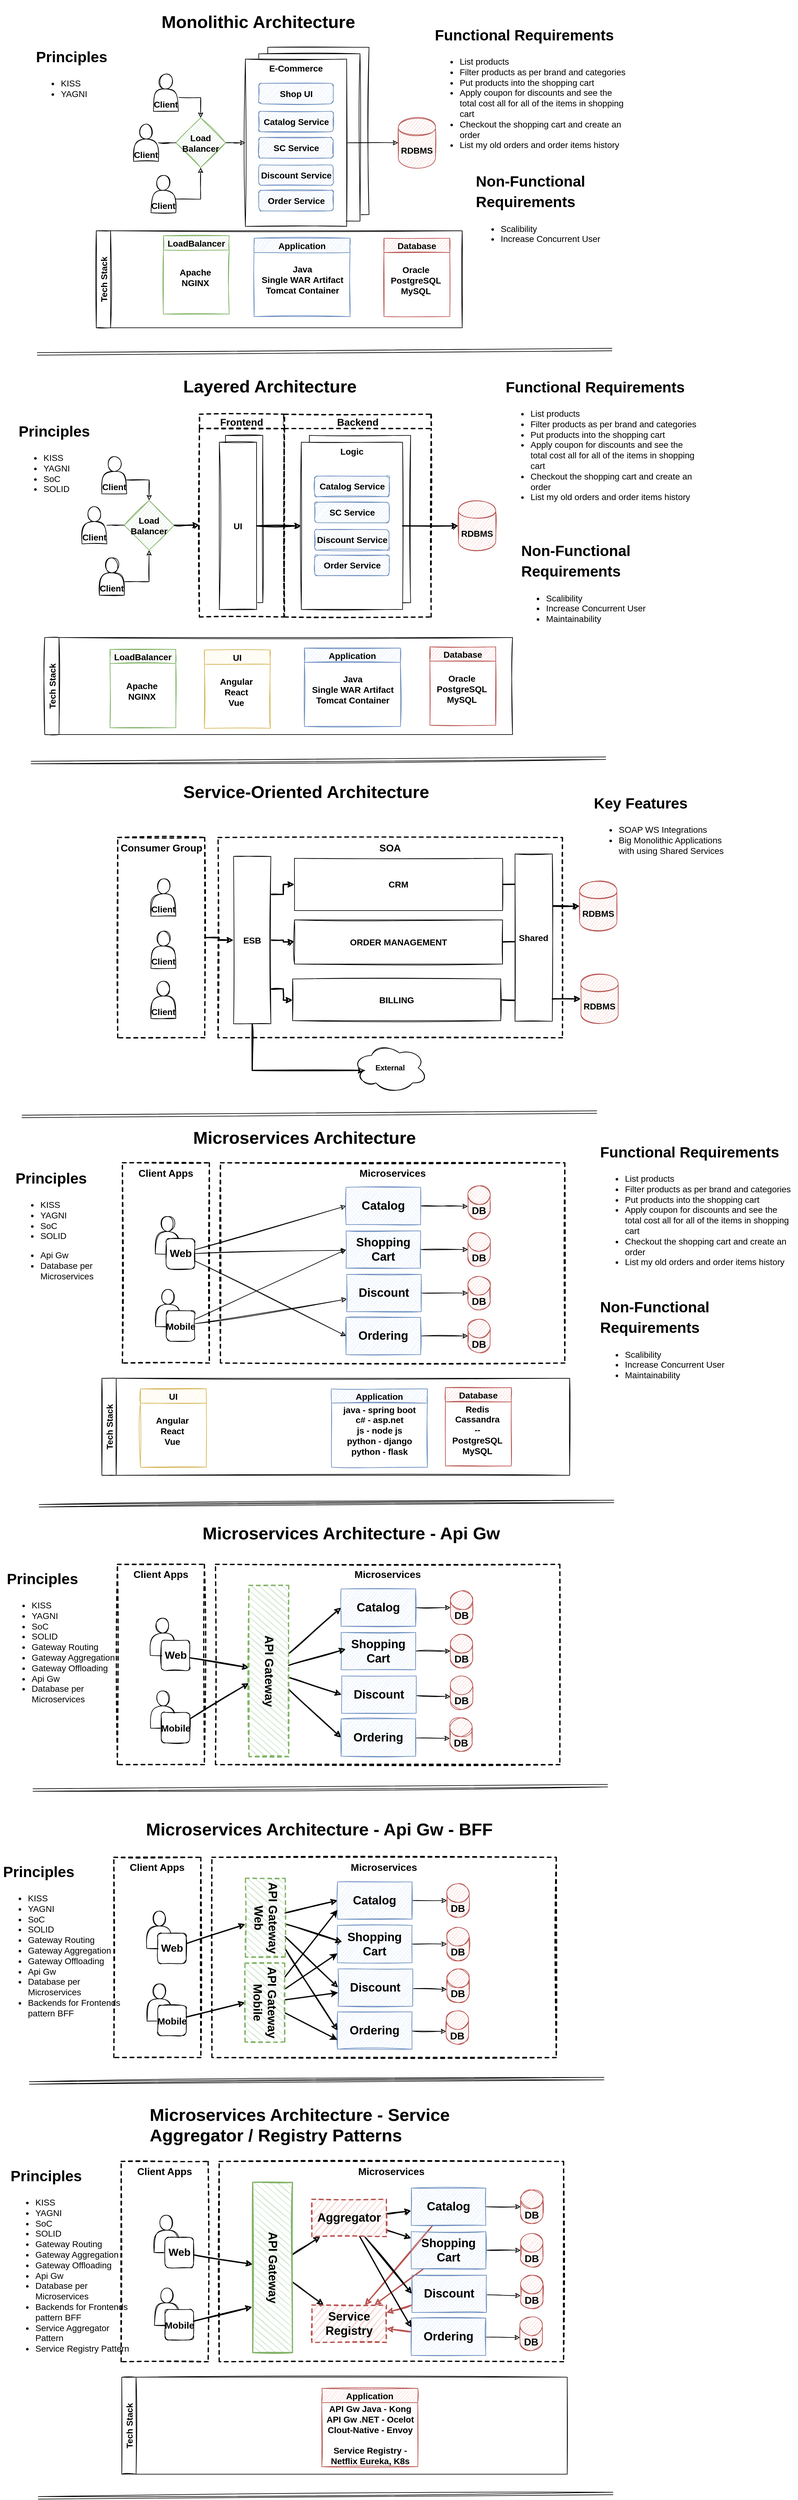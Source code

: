 <mxfile version="14.6.13" type="device"><diagram id="O4We3TlcgWNvYi_soNku" name="Page-1"><mxGraphModel dx="1424" dy="592" grid="0" gridSize="10" guides="1" tooltips="1" connect="1" arrows="1" fold="1" page="0" pageScale="1" pageWidth="850" pageHeight="1100" math="0" shadow="0"><root><mxCell id="0"/><mxCell id="1" parent="0"/><mxCell id="E-X4Z-hSoNGJYYMUBVo8-50" value="E-Commerce" style="whiteSpace=wrap;html=1;fontSize=14;fontStyle=1;verticalAlign=top;sketch=1;" parent="1" vertex="1"><mxGeometry x="276" y="113" width="163" height="269" as="geometry"/></mxCell><mxCell id="E-X4Z-hSoNGJYYMUBVo8-32" value="E-Commerce" style="whiteSpace=wrap;html=1;fontSize=14;fontStyle=1;verticalAlign=top;sketch=1;" parent="1" vertex="1"><mxGeometry x="261.5" y="123.5" width="163" height="269" as="geometry"/></mxCell><mxCell id="E-X4Z-hSoNGJYYMUBVo8-35" style="edgeStyle=orthogonalEdgeStyle;rounded=0;orthogonalLoop=1;jettySize=auto;html=1;entryX=0.5;entryY=0;entryDx=0;entryDy=0;fontSize=14;exitX=0.985;exitY=0.628;exitDx=0;exitDy=0;exitPerimeter=0;sketch=1;" parent="1" source="E-X4Z-hSoNGJYYMUBVo8-1" target="E-X4Z-hSoNGJYYMUBVo8-33" edge="1"><mxGeometry relative="1" as="geometry"/></mxCell><mxCell id="E-X4Z-hSoNGJYYMUBVo8-1" value="Client" style="shape=actor;whiteSpace=wrap;html=1;fontSize=14;verticalAlign=bottom;fontStyle=1;sketch=1;" parent="1" vertex="1"><mxGeometry x="92" y="156" width="40" height="60" as="geometry"/></mxCell><mxCell id="E-X4Z-hSoNGJYYMUBVo8-12" value="" style="edgeStyle=orthogonalEdgeStyle;rounded=0;orthogonalLoop=1;jettySize=auto;html=1;fontSize=14;sketch=1;" parent="1" source="E-X4Z-hSoNGJYYMUBVo8-2" target="E-X4Z-hSoNGJYYMUBVo8-11" edge="1"><mxGeometry relative="1" as="geometry"/></mxCell><mxCell id="E-X4Z-hSoNGJYYMUBVo8-2" value="E-Commerce" style="whiteSpace=wrap;html=1;fontSize=14;fontStyle=1;verticalAlign=top;sketch=1;" parent="1" vertex="1"><mxGeometry x="240" y="132" width="163" height="269" as="geometry"/></mxCell><mxCell id="E-X4Z-hSoNGJYYMUBVo8-6" value="&lt;h1&gt;Monolithic Architecture&lt;/h1&gt;" style="text;html=1;strokeColor=none;fillColor=none;spacing=5;spacingTop=-20;whiteSpace=wrap;overflow=hidden;rounded=0;fontSize=14;sketch=1;" parent="1" vertex="1"><mxGeometry x="100" y="47" width="373" height="47" as="geometry"/></mxCell><mxCell id="E-X4Z-hSoNGJYYMUBVo8-7" value="&lt;h1&gt;&lt;font style=&quot;font-size: 24px&quot;&gt;Principles&lt;/font&gt;&lt;/h1&gt;&lt;p&gt;&lt;/p&gt;&lt;ul&gt;&lt;li&gt;KISS&lt;/li&gt;&lt;li&gt;YAGNI&lt;/li&gt;&lt;/ul&gt;&lt;p&gt;&lt;/p&gt;" style="text;html=1;strokeColor=none;fillColor=none;spacing=5;spacingTop=-20;whiteSpace=wrap;overflow=hidden;rounded=0;fontSize=14;fontStyle=0;sketch=1;" parent="1" vertex="1"><mxGeometry x="-102" y="102" width="162" height="99" as="geometry"/></mxCell><mxCell id="E-X4Z-hSoNGJYYMUBVo8-8" value="&lt;h1&gt;&lt;font style=&quot;font-size: 24px&quot;&gt;Functional Requirements&lt;/font&gt;&lt;/h1&gt;&lt;ul&gt;&lt;li&gt;&lt;span&gt;List products&lt;/span&gt;&lt;br&gt;&lt;/li&gt;&lt;li&gt;Filter products as per brand and categories&lt;/li&gt;&lt;li&gt;Put products into the shopping cart&lt;/li&gt;&lt;li&gt;Apply coupon for discounts and see the total cost all for all of the items in shopping cart&lt;/li&gt;&lt;li&gt;Checkout the shopping cart and create an order&lt;/li&gt;&lt;li&gt;List my old orders and order items history&lt;/li&gt;&lt;/ul&gt;&lt;p&gt;&lt;/p&gt;" style="text;html=1;strokeColor=none;fillColor=none;spacing=5;spacingTop=-20;whiteSpace=wrap;overflow=hidden;rounded=0;fontSize=14;sketch=1;" parent="1" vertex="1"><mxGeometry x="540" y="67" width="322" height="216" as="geometry"/></mxCell><mxCell id="E-X4Z-hSoNGJYYMUBVo8-11" value="RDBMS" style="shape=cylinder;whiteSpace=wrap;html=1;boundedLbl=1;backgroundOutline=1;fontSize=14;fontStyle=1;fillColor=#f8cecc;strokeColor=#b85450;sketch=1;" parent="1" vertex="1"><mxGeometry x="486" y="226.5" width="60" height="80" as="geometry"/></mxCell><mxCell id="E-X4Z-hSoNGJYYMUBVo8-13" value="Shop UI" style="rounded=1;whiteSpace=wrap;html=1;fontSize=14;fontStyle=1;fillColor=#dae8fc;strokeColor=#6c8ebf;sketch=1;" parent="1" vertex="1"><mxGeometry x="261.5" y="171" width="120" height="33" as="geometry"/></mxCell><mxCell id="E-X4Z-hSoNGJYYMUBVo8-14" value="Catalog Service" style="rounded=1;whiteSpace=wrap;html=1;fontSize=14;fontStyle=1;fillColor=#dae8fc;strokeColor=#6c8ebf;sketch=1;" parent="1" vertex="1"><mxGeometry x="261.5" y="216" width="120" height="33" as="geometry"/></mxCell><mxCell id="E-X4Z-hSoNGJYYMUBVo8-15" value="SC Service" style="rounded=1;whiteSpace=wrap;html=1;fontSize=14;fontStyle=1;fillColor=#dae8fc;strokeColor=#6c8ebf;sketch=1;" parent="1" vertex="1"><mxGeometry x="261.5" y="258" width="120" height="33" as="geometry"/></mxCell><mxCell id="E-X4Z-hSoNGJYYMUBVo8-16" value="Discount Service" style="rounded=1;whiteSpace=wrap;html=1;fontSize=14;fontStyle=1;fillColor=#dae8fc;strokeColor=#6c8ebf;sketch=1;" parent="1" vertex="1"><mxGeometry x="261.5" y="302" width="120" height="33" as="geometry"/></mxCell><mxCell id="E-X4Z-hSoNGJYYMUBVo8-17" value="Order Service" style="rounded=1;whiteSpace=wrap;html=1;fontSize=14;fontStyle=1;fillColor=#dae8fc;strokeColor=#6c8ebf;sketch=1;" parent="1" vertex="1"><mxGeometry x="261.5" y="343" width="120" height="33" as="geometry"/></mxCell><mxCell id="E-X4Z-hSoNGJYYMUBVo8-18" value="&lt;h1&gt;&lt;font style=&quot;font-size: 24px&quot;&gt;Non-Functional Requirements&lt;/font&gt;&lt;/h1&gt;&lt;ul&gt;&lt;li&gt;Scalibility&lt;/li&gt;&lt;li&gt;Increase Concurrent User&amp;nbsp;&lt;/li&gt;&lt;/ul&gt;&lt;p&gt;&lt;/p&gt;" style="text;html=1;strokeColor=none;fillColor=none;spacing=5;spacingTop=-20;whiteSpace=wrap;overflow=hidden;rounded=0;fontSize=14;sketch=1;" parent="1" vertex="1"><mxGeometry x="606" y="302" width="241" height="148" as="geometry"/></mxCell><mxCell id="E-X4Z-hSoNGJYYMUBVo8-29" style="edgeStyle=orthogonalEdgeStyle;rounded=0;orthogonalLoop=1;jettySize=auto;html=1;entryX=0;entryY=0.5;entryDx=0;entryDy=0;fontSize=14;startArrow=none;sketch=1;" parent="1" source="E-X4Z-hSoNGJYYMUBVo8-33" target="E-X4Z-hSoNGJYYMUBVo8-2" edge="1"><mxGeometry relative="1" as="geometry"/></mxCell><mxCell id="E-X4Z-hSoNGJYYMUBVo8-27" value="Client" style="shape=actor;whiteSpace=wrap;html=1;fontSize=14;verticalAlign=bottom;fontStyle=1;sketch=1;" parent="1" vertex="1"><mxGeometry x="60" y="236.5" width="40" height="60" as="geometry"/></mxCell><mxCell id="E-X4Z-hSoNGJYYMUBVo8-36" style="edgeStyle=orthogonalEdgeStyle;rounded=0;orthogonalLoop=1;jettySize=auto;html=1;entryX=0.5;entryY=1;entryDx=0;entryDy=0;fontSize=14;exitX=0.999;exitY=0.636;exitDx=0;exitDy=0;exitPerimeter=0;sketch=1;" parent="1" source="E-X4Z-hSoNGJYYMUBVo8-28" target="E-X4Z-hSoNGJYYMUBVo8-33" edge="1"><mxGeometry relative="1" as="geometry"/></mxCell><mxCell id="E-X4Z-hSoNGJYYMUBVo8-28" value="Client" style="shape=actor;whiteSpace=wrap;html=1;fontSize=14;verticalAlign=bottom;fontStyle=1;sketch=1;" parent="1" vertex="1"><mxGeometry x="88" y="319" width="40" height="60" as="geometry"/></mxCell><mxCell id="E-X4Z-hSoNGJYYMUBVo8-33" value="Load&lt;br&gt;Balancer" style="rhombus;whiteSpace=wrap;html=1;fontSize=14;fontStyle=1;fillColor=#d5e8d4;strokeColor=#82b366;sketch=1;" parent="1" vertex="1"><mxGeometry x="128" y="226.5" width="80" height="80" as="geometry"/></mxCell><mxCell id="E-X4Z-hSoNGJYYMUBVo8-34" value="" style="edgeStyle=orthogonalEdgeStyle;rounded=0;orthogonalLoop=1;jettySize=auto;html=1;entryX=0;entryY=0.5;entryDx=0;entryDy=0;fontSize=14;endArrow=none;sketch=1;" parent="1" source="E-X4Z-hSoNGJYYMUBVo8-27" target="E-X4Z-hSoNGJYYMUBVo8-33" edge="1"><mxGeometry relative="1" as="geometry"><mxPoint x="122" y="266.5" as="sourcePoint"/><mxPoint x="240" y="266.5" as="targetPoint"/></mxGeometry></mxCell><mxCell id="E-X4Z-hSoNGJYYMUBVo8-40" value="LoadBalancer" style="swimlane;fontSize=14;fillColor=#d5e8d4;strokeColor=#82b366;sketch=1;" parent="1" vertex="1"><mxGeometry x="108" y="416" width="106" height="126" as="geometry"><mxRectangle x="108" y="416" width="120" height="23" as="alternateBounds"/></mxGeometry></mxCell><mxCell id="E-X4Z-hSoNGJYYMUBVo8-42" value="Apache&lt;br&gt;NGINX" style="text;html=1;align=center;verticalAlign=middle;resizable=0;points=[];autosize=1;strokeColor=none;fontSize=14;fontStyle=1;sketch=1;" parent="E-X4Z-hSoNGJYYMUBVo8-40" vertex="1"><mxGeometry x="20" y="48" width="61" height="38" as="geometry"/></mxCell><mxCell id="E-X4Z-hSoNGJYYMUBVo8-43" value="Application" style="swimlane;fontSize=14;fillColor=#dae8fc;strokeColor=#6c8ebf;sketch=1;" parent="1" vertex="1"><mxGeometry x="254" y="420" width="154.5" height="126" as="geometry"><mxRectangle x="108" y="416" width="120" height="23" as="alternateBounds"/></mxGeometry></mxCell><mxCell id="E-X4Z-hSoNGJYYMUBVo8-47" value="&lt;span style=&quot;font-weight: 700&quot;&gt;Java&lt;br&gt;Single WAR&amp;nbsp;&lt;/span&gt;&lt;span style=&quot;font-weight: 700&quot;&gt;Artifact&lt;/span&gt;&lt;br style=&quot;font-weight: 700&quot;&gt;&lt;span style=&quot;font-weight: 700&quot;&gt;Tomcat&amp;nbsp;&lt;/span&gt;&lt;span style=&quot;font-weight: 700&quot;&gt;Container&lt;/span&gt;" style="text;html=1;strokeColor=none;fillColor=none;align=center;verticalAlign=middle;whiteSpace=wrap;rounded=0;fontSize=14;sketch=1;" parent="E-X4Z-hSoNGJYYMUBVo8-43" vertex="1"><mxGeometry x="7.5" y="17.5" width="139.5" height="99" as="geometry"/></mxCell><mxCell id="E-X4Z-hSoNGJYYMUBVo8-45" value="Database" style="swimlane;fontSize=14;fillColor=#f8cecc;strokeColor=#b85450;sketch=1;" parent="1" vertex="1"><mxGeometry x="463" y="420" width="106" height="126" as="geometry"><mxRectangle x="108" y="416" width="120" height="23" as="alternateBounds"/></mxGeometry></mxCell><mxCell id="E-X4Z-hSoNGJYYMUBVo8-46" value="Oracle&lt;br&gt;PostgreSQL&lt;br&gt;MySQL" style="text;html=1;align=center;verticalAlign=middle;resizable=0;points=[];autosize=1;strokeColor=none;fontSize=14;fontStyle=1;sketch=1;" parent="E-X4Z-hSoNGJYYMUBVo8-45" vertex="1"><mxGeometry x="5" y="40" width="91" height="55" as="geometry"/></mxCell><mxCell id="E-X4Z-hSoNGJYYMUBVo8-48" value="Tech Stack" style="swimlane;horizontal=0;fontSize=14;sketch=1;" parent="1" vertex="1"><mxGeometry y="408" width="589" height="156" as="geometry"/></mxCell><mxCell id="ykc_cfaCd4pLt-KrJja8-2" value="" style="shape=link;html=1;sketch=1;" parent="1" edge="1"><mxGeometry width="100" relative="1" as="geometry"><mxPoint x="-95" y="606" as="sourcePoint"/><mxPoint x="830" y="599" as="targetPoint"/></mxGeometry></mxCell><mxCell id="ykc_cfaCd4pLt-KrJja8-3" value="&lt;h1&gt;Layered Architecture&lt;/h1&gt;" style="text;html=1;strokeColor=none;fillColor=none;spacing=5;spacingTop=-20;whiteSpace=wrap;overflow=hidden;rounded=0;fontSize=14;sketch=1;" parent="1" vertex="1"><mxGeometry x="135" y="633" width="373" height="47" as="geometry"/></mxCell><mxCell id="ykc_cfaCd4pLt-KrJja8-4" value="&lt;h1&gt;&lt;font style=&quot;font-size: 24px&quot;&gt;Principles&lt;/font&gt;&lt;/h1&gt;&lt;p&gt;&lt;/p&gt;&lt;ul&gt;&lt;li&gt;KISS&lt;/li&gt;&lt;li&gt;YAGNI&lt;/li&gt;&lt;li&gt;SoC&lt;/li&gt;&lt;li&gt;SOLID&lt;/li&gt;&lt;/ul&gt;&lt;p&gt;&lt;/p&gt;" style="text;html=1;strokeColor=none;fillColor=none;spacing=5;spacingTop=-20;whiteSpace=wrap;overflow=hidden;rounded=0;fontSize=14;fontStyle=0;sketch=1;" parent="1" vertex="1"><mxGeometry x="-130" y="703.5" width="162" height="148" as="geometry"/></mxCell><mxCell id="ykc_cfaCd4pLt-KrJja8-5" value="&lt;h1&gt;&lt;font style=&quot;font-size: 24px&quot;&gt;Functional Requirements&lt;/font&gt;&lt;/h1&gt;&lt;ul&gt;&lt;li&gt;&lt;span&gt;List products&lt;/span&gt;&lt;br&gt;&lt;/li&gt;&lt;li&gt;Filter products as per brand and categories&lt;/li&gt;&lt;li&gt;Put products into the shopping cart&lt;/li&gt;&lt;li&gt;Apply coupon for discounts and see the total cost all for all of the items in shopping cart&lt;/li&gt;&lt;li&gt;Checkout the shopping cart and create an order&lt;/li&gt;&lt;li&gt;List my old orders and order items history&lt;/li&gt;&lt;/ul&gt;&lt;p&gt;&lt;/p&gt;" style="text;html=1;strokeColor=none;fillColor=none;spacing=5;spacingTop=-20;whiteSpace=wrap;overflow=hidden;rounded=0;fontSize=14;sketch=1;" parent="1" vertex="1"><mxGeometry x="654" y="633" width="322" height="216" as="geometry"/></mxCell><mxCell id="ykc_cfaCd4pLt-KrJja8-6" value="&lt;h1&gt;&lt;font style=&quot;font-size: 24px&quot;&gt;Non-Functional Requirements&lt;/font&gt;&lt;/h1&gt;&lt;ul&gt;&lt;li&gt;Scalibility&lt;/li&gt;&lt;li&gt;Increase Concurrent User&amp;nbsp;&lt;/li&gt;&lt;li&gt;Maintainability&lt;/li&gt;&lt;/ul&gt;&lt;p&gt;&lt;/p&gt;" style="text;html=1;strokeColor=none;fillColor=none;spacing=5;spacingTop=-20;whiteSpace=wrap;overflow=hidden;rounded=0;fontSize=14;sketch=1;" parent="1" vertex="1"><mxGeometry x="679" y="896" width="241" height="148" as="geometry"/></mxCell><mxCell id="ykc_cfaCd4pLt-KrJja8-7" style="edgeStyle=orthogonalEdgeStyle;rounded=0;orthogonalLoop=1;jettySize=auto;html=1;entryX=0.5;entryY=0;entryDx=0;entryDy=0;fontSize=14;exitX=0.985;exitY=0.628;exitDx=0;exitDy=0;exitPerimeter=0;sketch=1;" parent="1" source="ykc_cfaCd4pLt-KrJja8-8" target="ykc_cfaCd4pLt-KrJja8-12" edge="1"><mxGeometry relative="1" as="geometry"/></mxCell><mxCell id="ykc_cfaCd4pLt-KrJja8-8" value="Client" style="shape=actor;whiteSpace=wrap;html=1;fontSize=14;verticalAlign=bottom;fontStyle=1;sketch=1;" parent="1" vertex="1"><mxGeometry x="9" y="771" width="40" height="60" as="geometry"/></mxCell><mxCell id="ykc_cfaCd4pLt-KrJja8-9" value="Client" style="shape=actor;whiteSpace=wrap;html=1;fontSize=14;verticalAlign=bottom;fontStyle=1;sketch=1;" parent="1" vertex="1"><mxGeometry x="-23" y="851.5" width="40" height="60" as="geometry"/></mxCell><mxCell id="ykc_cfaCd4pLt-KrJja8-10" style="edgeStyle=orthogonalEdgeStyle;rounded=0;orthogonalLoop=1;jettySize=auto;html=1;entryX=0.5;entryY=1;entryDx=0;entryDy=0;fontSize=14;exitX=0.999;exitY=0.636;exitDx=0;exitDy=0;exitPerimeter=0;sketch=1;" parent="1" source="ykc_cfaCd4pLt-KrJja8-11" target="ykc_cfaCd4pLt-KrJja8-12" edge="1"><mxGeometry relative="1" as="geometry"/></mxCell><mxCell id="ykc_cfaCd4pLt-KrJja8-11" value="Client" style="shape=actor;whiteSpace=wrap;html=1;fontSize=14;verticalAlign=bottom;fontStyle=1;sketch=1;" parent="1" vertex="1"><mxGeometry x="5" y="934" width="40" height="60" as="geometry"/></mxCell><mxCell id="ykc_cfaCd4pLt-KrJja8-31" style="edgeStyle=orthogonalEdgeStyle;rounded=0;orthogonalLoop=1;jettySize=auto;html=1;fontSize=16;strokeWidth=2;sketch=1;" parent="1" source="ykc_cfaCd4pLt-KrJja8-12" edge="1"><mxGeometry relative="1" as="geometry"><mxPoint x="166" y="881.5" as="targetPoint"/></mxGeometry></mxCell><mxCell id="ykc_cfaCd4pLt-KrJja8-12" value="Load&lt;br&gt;Balancer" style="rhombus;whiteSpace=wrap;html=1;fontSize=14;fontStyle=1;fillColor=#d5e8d4;strokeColor=#82b366;sketch=1;" parent="1" vertex="1"><mxGeometry x="45" y="841.5" width="80" height="80" as="geometry"/></mxCell><mxCell id="ykc_cfaCd4pLt-KrJja8-13" value="" style="edgeStyle=orthogonalEdgeStyle;rounded=0;orthogonalLoop=1;jettySize=auto;html=1;entryX=0;entryY=0.5;entryDx=0;entryDy=0;fontSize=14;endArrow=none;sketch=1;" parent="1" source="ykc_cfaCd4pLt-KrJja8-9" target="ykc_cfaCd4pLt-KrJja8-12" edge="1"><mxGeometry relative="1" as="geometry"><mxPoint x="42" y="852.5" as="sourcePoint"/><mxPoint x="160" y="852.5" as="targetPoint"/></mxGeometry></mxCell><mxCell id="ykc_cfaCd4pLt-KrJja8-20" value="Frontend" style="swimlane;dashed=1;strokeWidth=2;fontSize=16;sketch=1;" parent="1" vertex="1"><mxGeometry x="166" y="703" width="136" height="326" as="geometry"/></mxCell><mxCell id="ykc_cfaCd4pLt-KrJja8-33" value="UI" style="whiteSpace=wrap;html=1;fontSize=14;fontStyle=1;verticalAlign=middle;sketch=1;" parent="ykc_cfaCd4pLt-KrJja8-20" vertex="1"><mxGeometry x="42" y="34" width="60" height="269" as="geometry"/></mxCell><mxCell id="ykc_cfaCd4pLt-KrJja8-18" value="UI" style="whiteSpace=wrap;html=1;fontSize=14;fontStyle=1;verticalAlign=middle;sketch=1;" parent="ykc_cfaCd4pLt-KrJja8-20" vertex="1"><mxGeometry x="32" y="45" width="60" height="269" as="geometry"/></mxCell><mxCell id="ykc_cfaCd4pLt-KrJja8-21" value="Backend" style="swimlane;dashed=1;fontSize=16;strokeWidth=2;sketch=1;" parent="1" vertex="1"><mxGeometry x="303" y="703" width="236" height="326" as="geometry"><mxRectangle x="269" y="703" width="94" height="23" as="alternateBounds"/></mxGeometry></mxCell><mxCell id="ykc_cfaCd4pLt-KrJja8-32" value="E-Commerce" style="whiteSpace=wrap;html=1;fontSize=14;fontStyle=1;verticalAlign=top;sketch=1;" parent="ykc_cfaCd4pLt-KrJja8-21" vertex="1"><mxGeometry x="40" y="34" width="163" height="269" as="geometry"/></mxCell><mxCell id="ykc_cfaCd4pLt-KrJja8-25" value="Logic" style="whiteSpace=wrap;html=1;fontSize=14;fontStyle=1;verticalAlign=top;sketch=1;" parent="ykc_cfaCd4pLt-KrJja8-21" vertex="1"><mxGeometry x="27" y="45" width="163" height="269" as="geometry"/></mxCell><mxCell id="ykc_cfaCd4pLt-KrJja8-27" value="Catalog Service" style="rounded=1;whiteSpace=wrap;html=1;fontSize=14;fontStyle=1;fillColor=#dae8fc;strokeColor=#6c8ebf;sketch=1;" parent="ykc_cfaCd4pLt-KrJja8-21" vertex="1"><mxGeometry x="48.5" y="99.5" width="120" height="33" as="geometry"/></mxCell><mxCell id="ykc_cfaCd4pLt-KrJja8-28" value="SC Service" style="rounded=1;whiteSpace=wrap;html=1;fontSize=14;fontStyle=1;fillColor=#dae8fc;strokeColor=#6c8ebf;sketch=1;" parent="ykc_cfaCd4pLt-KrJja8-21" vertex="1"><mxGeometry x="48.5" y="141.5" width="120" height="33" as="geometry"/></mxCell><mxCell id="ykc_cfaCd4pLt-KrJja8-29" value="Discount Service" style="rounded=1;whiteSpace=wrap;html=1;fontSize=14;fontStyle=1;fillColor=#dae8fc;strokeColor=#6c8ebf;sketch=1;" parent="ykc_cfaCd4pLt-KrJja8-21" vertex="1"><mxGeometry x="48.5" y="185.5" width="120" height="33" as="geometry"/></mxCell><mxCell id="ykc_cfaCd4pLt-KrJja8-30" value="Order Service" style="rounded=1;whiteSpace=wrap;html=1;fontSize=14;fontStyle=1;fillColor=#dae8fc;strokeColor=#6c8ebf;sketch=1;" parent="ykc_cfaCd4pLt-KrJja8-21" vertex="1"><mxGeometry x="48.5" y="226.5" width="120" height="33" as="geometry"/></mxCell><mxCell id="ykc_cfaCd4pLt-KrJja8-34" value="RDBMS" style="shape=cylinder;whiteSpace=wrap;html=1;boundedLbl=1;backgroundOutline=1;fontSize=14;fontStyle=1;fillColor=#f8cecc;strokeColor=#b85450;sketch=1;" parent="1" vertex="1"><mxGeometry x="583" y="842.5" width="60" height="80" as="geometry"/></mxCell><mxCell id="ykc_cfaCd4pLt-KrJja8-35" style="edgeStyle=orthogonalEdgeStyle;rounded=0;orthogonalLoop=1;jettySize=auto;html=1;fontSize=16;fontStyle=1;strokeWidth=2;sketch=1;" parent="1" source="ykc_cfaCd4pLt-KrJja8-18" target="ykc_cfaCd4pLt-KrJja8-25" edge="1"><mxGeometry relative="1" as="geometry"/></mxCell><mxCell id="ykc_cfaCd4pLt-KrJja8-36" style="edgeStyle=orthogonalEdgeStyle;rounded=0;orthogonalLoop=1;jettySize=auto;html=1;fontSize=16;fontStyle=1;strokeWidth=2;sketch=1;" parent="1" source="ykc_cfaCd4pLt-KrJja8-25" target="ykc_cfaCd4pLt-KrJja8-34" edge="1"><mxGeometry relative="1" as="geometry"/></mxCell><mxCell id="ykc_cfaCd4pLt-KrJja8-38" value="LoadBalancer" style="swimlane;fontSize=14;fillColor=#d5e8d4;strokeColor=#82b366;sketch=1;" parent="1" vertex="1"><mxGeometry x="22" y="1081" width="106" height="126" as="geometry"><mxRectangle x="108" y="416" width="120" height="23" as="alternateBounds"/></mxGeometry></mxCell><mxCell id="ykc_cfaCd4pLt-KrJja8-39" value="Apache&lt;br&gt;NGINX" style="text;html=1;align=center;verticalAlign=middle;resizable=0;points=[];autosize=1;strokeColor=none;fontSize=14;fontStyle=1;sketch=1;" parent="ykc_cfaCd4pLt-KrJja8-38" vertex="1"><mxGeometry x="20" y="48" width="61" height="38" as="geometry"/></mxCell><mxCell id="ykc_cfaCd4pLt-KrJja8-44" value="Tech Stack" style="swimlane;horizontal=0;fontSize=14;sketch=1;" parent="1" vertex="1"><mxGeometry x="-83" y="1062" width="753" height="156" as="geometry"/></mxCell><mxCell id="ykc_cfaCd4pLt-KrJja8-42" value="Database" style="swimlane;fontSize=14;fillColor=#f8cecc;strokeColor=#b85450;sketch=1;" parent="ykc_cfaCd4pLt-KrJja8-44" vertex="1"><mxGeometry x="620" y="15" width="106" height="126" as="geometry"><mxRectangle x="108" y="416" width="120" height="23" as="alternateBounds"/></mxGeometry></mxCell><mxCell id="ykc_cfaCd4pLt-KrJja8-43" value="Oracle&lt;br&gt;PostgreSQL&lt;br&gt;MySQL" style="text;html=1;align=center;verticalAlign=middle;resizable=0;points=[];autosize=1;strokeColor=none;fontSize=14;fontStyle=1;sketch=1;" parent="ykc_cfaCd4pLt-KrJja8-42" vertex="1"><mxGeometry x="5" y="40" width="91" height="55" as="geometry"/></mxCell><mxCell id="ykc_cfaCd4pLt-KrJja8-40" value="Application" style="swimlane;fontSize=14;fillColor=#dae8fc;strokeColor=#6c8ebf;sketch=1;" parent="ykc_cfaCd4pLt-KrJja8-44" vertex="1"><mxGeometry x="418" y="17" width="154.5" height="126" as="geometry"><mxRectangle x="108" y="416" width="120" height="23" as="alternateBounds"/></mxGeometry></mxCell><mxCell id="ykc_cfaCd4pLt-KrJja8-41" value="&lt;span style=&quot;font-weight: 700&quot;&gt;Java&lt;br&gt;Single WAR&amp;nbsp;&lt;/span&gt;&lt;span style=&quot;font-weight: 700&quot;&gt;Artifact&lt;/span&gt;&lt;br style=&quot;font-weight: 700&quot;&gt;&lt;span style=&quot;font-weight: 700&quot;&gt;Tomcat&amp;nbsp;&lt;/span&gt;&lt;span style=&quot;font-weight: 700&quot;&gt;Container&lt;/span&gt;" style="text;html=1;strokeColor=none;fillColor=none;align=center;verticalAlign=middle;whiteSpace=wrap;rounded=0;fontSize=14;sketch=1;" parent="ykc_cfaCd4pLt-KrJja8-40" vertex="1"><mxGeometry x="7.5" y="17.5" width="139.5" height="99" as="geometry"/></mxCell><mxCell id="ykc_cfaCd4pLt-KrJja8-45" value="UI" style="swimlane;fontSize=14;fillColor=#fff2cc;strokeColor=#d6b656;sketch=1;" parent="ykc_cfaCd4pLt-KrJja8-44" vertex="1"><mxGeometry x="257" y="20" width="106" height="126" as="geometry"><mxRectangle x="108" y="416" width="120" height="23" as="alternateBounds"/></mxGeometry></mxCell><mxCell id="ykc_cfaCd4pLt-KrJja8-46" value="&lt;div&gt;Angular&lt;/div&gt;&lt;div&gt;&lt;span&gt;&#9;&#9;&#9;&lt;/span&gt;React&lt;/div&gt;&lt;div&gt;&lt;span&gt;&#9;&#9;&#9;&lt;/span&gt;Vue&lt;/div&gt;" style="text;html=1;align=center;verticalAlign=middle;resizable=0;points=[];autosize=1;strokeColor=none;fontSize=14;fontStyle=1;sketch=1;" parent="ykc_cfaCd4pLt-KrJja8-45" vertex="1"><mxGeometry x="19" y="40" width="63" height="55" as="geometry"/></mxCell><mxCell id="ykc_cfaCd4pLt-KrJja8-50" value="" style="shape=link;html=1;sketch=1;" parent="1" edge="1"><mxGeometry width="100" relative="1" as="geometry"><mxPoint x="-105" y="1263" as="sourcePoint"/><mxPoint x="820" y="1256" as="targetPoint"/></mxGeometry></mxCell><mxCell id="ykc_cfaCd4pLt-KrJja8-51" value="&lt;h1&gt;Service-Oriented Architecture&amp;nbsp;&lt;/h1&gt;" style="text;html=1;strokeColor=none;fillColor=none;spacing=5;spacingTop=-20;whiteSpace=wrap;overflow=hidden;rounded=0;fontSize=14;sketch=1;" parent="1" vertex="1"><mxGeometry x="135" y="1285" width="414" height="47" as="geometry"/></mxCell><mxCell id="ykc_cfaCd4pLt-KrJja8-52" value="Consumer Group" style="rounded=0;whiteSpace=wrap;html=1;dashed=1;fontSize=16;strokeWidth=2;rotation=90;verticalAlign=top;horizontal=0;fontStyle=1;sketch=1;" parent="1" vertex="1"><mxGeometry x="-56.5" y="1474.5" width="322" height="140" as="geometry"/></mxCell><mxCell id="ykc_cfaCd4pLt-KrJja8-54" value="Client" style="shape=actor;whiteSpace=wrap;html=1;fontSize=14;verticalAlign=bottom;fontStyle=1;sketch=1;" parent="1" vertex="1"><mxGeometry x="88" y="1450" width="40" height="60" as="geometry"/></mxCell><mxCell id="ykc_cfaCd4pLt-KrJja8-56" value="Client" style="shape=actor;whiteSpace=wrap;html=1;fontSize=14;verticalAlign=bottom;fontStyle=1;sketch=1;" parent="1" vertex="1"><mxGeometry x="88" y="1534" width="40" height="60" as="geometry"/></mxCell><mxCell id="7aidEkcZISnVie6R4w2Q-1" value="Client" style="shape=actor;whiteSpace=wrap;html=1;fontSize=14;verticalAlign=bottom;fontStyle=1;sketch=1;" parent="1" vertex="1"><mxGeometry x="88" y="1614.5" width="40" height="60" as="geometry"/></mxCell><mxCell id="7aidEkcZISnVie6R4w2Q-2" value="SOA" style="rounded=0;whiteSpace=wrap;html=1;dashed=1;fontSize=16;strokeWidth=2;rotation=90;verticalAlign=top;horizontal=0;fontStyle=1;sketch=1;" parent="1" vertex="1"><mxGeometry x="312.17" y="1267.35" width="322" height="554.32" as="geometry"/></mxCell><mxCell id="7aidEkcZISnVie6R4w2Q-11" style="edgeStyle=orthogonalEdgeStyle;rounded=0;orthogonalLoop=1;jettySize=auto;html=1;strokeWidth=2;sketch=1;" parent="1" source="7aidEkcZISnVie6R4w2Q-3" target="7aidEkcZISnVie6R4w2Q-5" edge="1"><mxGeometry relative="1" as="geometry"/></mxCell><mxCell id="7aidEkcZISnVie6R4w2Q-12" style="edgeStyle=orthogonalEdgeStyle;rounded=0;orthogonalLoop=1;jettySize=auto;html=1;fontStyle=0;fontSize=12;strokeWidth=2;sketch=1;" parent="1" source="7aidEkcZISnVie6R4w2Q-3" target="7aidEkcZISnVie6R4w2Q-4" edge="1"><mxGeometry relative="1" as="geometry"><Array as="points"><mxPoint x="301" y="1475"/><mxPoint x="301" y="1459"/></Array></mxGeometry></mxCell><mxCell id="7aidEkcZISnVie6R4w2Q-13" style="edgeStyle=orthogonalEdgeStyle;rounded=0;orthogonalLoop=1;jettySize=auto;html=1;strokeWidth=2;sketch=1;" parent="1" source="7aidEkcZISnVie6R4w2Q-3" target="7aidEkcZISnVie6R4w2Q-6" edge="1"><mxGeometry relative="1" as="geometry"><Array as="points"><mxPoint x="301" y="1627"/><mxPoint x="301" y="1645"/></Array></mxGeometry></mxCell><mxCell id="7aidEkcZISnVie6R4w2Q-22" style="edgeStyle=orthogonalEdgeStyle;rounded=0;orthogonalLoop=1;jettySize=auto;html=1;entryX=0.16;entryY=0.55;entryDx=0;entryDy=0;entryPerimeter=0;fontSize=12;strokeWidth=2;sketch=1;" parent="1" source="7aidEkcZISnVie6R4w2Q-3" target="7aidEkcZISnVie6R4w2Q-20" edge="1"><mxGeometry relative="1" as="geometry"><Array as="points"><mxPoint x="251" y="1758"/></Array></mxGeometry></mxCell><mxCell id="7aidEkcZISnVie6R4w2Q-3" value="ESB" style="whiteSpace=wrap;html=1;fontSize=14;fontStyle=1;verticalAlign=middle;sketch=1;" parent="1" vertex="1"><mxGeometry x="221" y="1414" width="60" height="269" as="geometry"/></mxCell><mxCell id="7aidEkcZISnVie6R4w2Q-25" style="edgeStyle=orthogonalEdgeStyle;rounded=0;orthogonalLoop=1;jettySize=auto;html=1;fontSize=12;strokeWidth=2;sketch=1;" parent="1" source="7aidEkcZISnVie6R4w2Q-4" target="7aidEkcZISnVie6R4w2Q-8" edge="1"><mxGeometry relative="1" as="geometry"/></mxCell><mxCell id="7aidEkcZISnVie6R4w2Q-4" value="CRM" style="whiteSpace=wrap;html=1;fontSize=14;fontStyle=1;verticalAlign=middle;sketch=1;" parent="1" vertex="1"><mxGeometry x="319" y="1417" width="335" height="84" as="geometry"/></mxCell><mxCell id="7aidEkcZISnVie6R4w2Q-16" style="edgeStyle=orthogonalEdgeStyle;rounded=0;orthogonalLoop=1;jettySize=auto;html=1;fontSize=12;strokeWidth=2;sketch=1;" parent="1" source="7aidEkcZISnVie6R4w2Q-5" target="7aidEkcZISnVie6R4w2Q-8" edge="1"><mxGeometry relative="1" as="geometry"/></mxCell><mxCell id="7aidEkcZISnVie6R4w2Q-5" value="ORDER MANAGEMENT" style="whiteSpace=wrap;html=1;fontSize=14;fontStyle=1;verticalAlign=middle;sketch=1;" parent="1" vertex="1"><mxGeometry x="319" y="1516" width="335" height="71" as="geometry"/></mxCell><mxCell id="7aidEkcZISnVie6R4w2Q-17" style="edgeStyle=orthogonalEdgeStyle;rounded=0;orthogonalLoop=1;jettySize=auto;html=1;fontSize=12;strokeWidth=2;sketch=1;" parent="1" source="7aidEkcZISnVie6R4w2Q-6" target="7aidEkcZISnVie6R4w2Q-9" edge="1"><mxGeometry relative="1" as="geometry"/></mxCell><mxCell id="7aidEkcZISnVie6R4w2Q-6" value="&lt;span&gt;BILLING&lt;/span&gt;" style="whiteSpace=wrap;html=1;fontSize=14;fontStyle=1;verticalAlign=middle;sketch=1;" parent="1" vertex="1"><mxGeometry x="316" y="1611" width="335" height="67" as="geometry"/></mxCell><mxCell id="7aidEkcZISnVie6R4w2Q-8" value="RDBMS" style="shape=cylinder;whiteSpace=wrap;html=1;boundedLbl=1;backgroundOutline=1;fontSize=14;fontStyle=1;fillColor=#f8cecc;strokeColor=#b85450;sketch=1;" parent="1" vertex="1"><mxGeometry x="778" y="1454" width="60" height="80" as="geometry"/></mxCell><mxCell id="7aidEkcZISnVie6R4w2Q-9" value="RDBMS" style="shape=cylinder;whiteSpace=wrap;html=1;boundedLbl=1;backgroundOutline=1;fontSize=14;fontStyle=1;fillColor=#f8cecc;strokeColor=#b85450;sketch=1;" parent="1" vertex="1"><mxGeometry x="780" y="1603" width="60" height="80" as="geometry"/></mxCell><mxCell id="7aidEkcZISnVie6R4w2Q-14" style="edgeStyle=orthogonalEdgeStyle;rounded=0;orthogonalLoop=1;jettySize=auto;html=1;entryX=0;entryY=0.5;entryDx=0;entryDy=0;fontSize=12;strokeWidth=2;sketch=1;" parent="1" source="ykc_cfaCd4pLt-KrJja8-52" target="7aidEkcZISnVie6R4w2Q-3" edge="1"><mxGeometry relative="1" as="geometry"/></mxCell><mxCell id="7aidEkcZISnVie6R4w2Q-19" value="&lt;h1&gt;&lt;span style=&quot;font-size: 24px&quot;&gt;Key Features&lt;/span&gt;&lt;/h1&gt;&lt;ul&gt;&lt;li&gt;SOAP WS Integrations&lt;/li&gt;&lt;li&gt;Big Monolithic Applications with using Shared Services&lt;/li&gt;&lt;/ul&gt;&lt;p&gt;&lt;/p&gt;" style="text;html=1;strokeColor=none;fillColor=none;spacing=5;spacingTop=-20;whiteSpace=wrap;overflow=hidden;rounded=0;fontSize=14;sketch=1;" parent="1" vertex="1"><mxGeometry x="796" y="1302" width="241" height="148" as="geometry"/></mxCell><mxCell id="7aidEkcZISnVie6R4w2Q-20" value="External" style="ellipse;shape=cloud;whiteSpace=wrap;html=1;fontSize=12;fontStyle=1;sketch=1;" parent="1" vertex="1"><mxGeometry x="413" y="1714" width="120" height="80" as="geometry"/></mxCell><mxCell id="7aidEkcZISnVie6R4w2Q-23" value="Shared" style="whiteSpace=wrap;html=1;fontSize=14;fontStyle=1;verticalAlign=middle;sketch=1;" parent="1" vertex="1"><mxGeometry x="674" y="1410.01" width="60" height="269" as="geometry"/></mxCell><mxCell id="KzfyYDvRAeVWh1ph6T6t-1" value="" style="shape=link;html=1;sketch=1;" parent="1" edge="1"><mxGeometry width="100" relative="1" as="geometry"><mxPoint x="-119.5" y="1832" as="sourcePoint"/><mxPoint x="805.5" y="1825" as="targetPoint"/></mxGeometry></mxCell><mxCell id="KzfyYDvRAeVWh1ph6T6t-2" value="Client Apps" style="rounded=0;whiteSpace=wrap;html=1;dashed=1;fontSize=16;strokeWidth=2;rotation=90;verticalAlign=top;horizontal=0;fontStyle=1;sketch=1;" parent="1" vertex="1"><mxGeometry x="-49" y="1997.5" width="322" height="140" as="geometry"/></mxCell><mxCell id="KzfyYDvRAeVWh1ph6T6t-3" value="" style="shape=actor;whiteSpace=wrap;html=1;fontSize=14;verticalAlign=bottom;fontStyle=1;sketch=1;" parent="1" vertex="1"><mxGeometry x="95" y="1993" width="40" height="60" as="geometry"/></mxCell><mxCell id="KzfyYDvRAeVWh1ph6T6t-4" value="" style="shape=actor;whiteSpace=wrap;html=1;fontSize=14;verticalAlign=bottom;fontStyle=1;sketch=1;" parent="1" vertex="1"><mxGeometry x="95.5" y="2110" width="40" height="60" as="geometry"/></mxCell><mxCell id="KzfyYDvRAeVWh1ph6T6t-7" value="&lt;h1&gt;&lt;font style=&quot;font-size: 24px&quot;&gt;Functional Requirements&lt;/font&gt;&lt;/h1&gt;&lt;ul&gt;&lt;li&gt;&lt;span&gt;List products&lt;/span&gt;&lt;br&gt;&lt;/li&gt;&lt;li&gt;Filter products as per brand and categories&lt;/li&gt;&lt;li&gt;Put products into the shopping cart&lt;/li&gt;&lt;li&gt;Apply coupon for discounts and see the total cost all for all of the items in shopping cart&lt;/li&gt;&lt;li&gt;Checkout the shopping cart and create an order&lt;/li&gt;&lt;li&gt;List my old orders and order items history&lt;/li&gt;&lt;/ul&gt;&lt;p&gt;&lt;/p&gt;" style="text;html=1;strokeColor=none;fillColor=none;spacing=5;spacingTop=-20;whiteSpace=wrap;overflow=hidden;rounded=0;fontSize=14;sketch=1;" parent="1" vertex="1"><mxGeometry x="806" y="1862.5" width="322" height="216" as="geometry"/></mxCell><mxCell id="KzfyYDvRAeVWh1ph6T6t-8" value="&lt;h1&gt;&lt;font style=&quot;font-size: 24px&quot;&gt;Non-Functional Requirements&lt;/font&gt;&lt;/h1&gt;&lt;ul&gt;&lt;li&gt;Scalibility&lt;/li&gt;&lt;li&gt;Increase Concurrent User&amp;nbsp;&lt;/li&gt;&lt;li&gt;Maintainability&lt;/li&gt;&lt;/ul&gt;&lt;p&gt;&lt;/p&gt;" style="text;html=1;strokeColor=none;fillColor=none;spacing=5;spacingTop=-20;whiteSpace=wrap;overflow=hidden;rounded=0;fontSize=14;sketch=1;" parent="1" vertex="1"><mxGeometry x="806" y="2112.25" width="241" height="148" as="geometry"/></mxCell><mxCell id="KzfyYDvRAeVWh1ph6T6t-11" value="Microservices" style="rounded=0;whiteSpace=wrap;html=1;dashed=1;fontSize=16;strokeWidth=2;rotation=90;verticalAlign=top;horizontal=0;fontStyle=1;sketch=1;" parent="1" vertex="1"><mxGeometry x="316" y="1790.34" width="322" height="554.32" as="geometry"/></mxCell><mxCell id="KzfyYDvRAeVWh1ph6T6t-35" style="edgeStyle=orthogonalEdgeStyle;rounded=0;sketch=1;orthogonalLoop=1;jettySize=auto;html=1;entryX=0;entryY=0;entryDx=0;entryDy=33;entryPerimeter=0;fontSize=16;" parent="1" source="KzfyYDvRAeVWh1ph6T6t-15" target="KzfyYDvRAeVWh1ph6T6t-21" edge="1"><mxGeometry relative="1" as="geometry"/></mxCell><mxCell id="KzfyYDvRAeVWh1ph6T6t-15" value="Catalog" style="rounded=0;whiteSpace=wrap;html=1;sketch=1;fontSize=19;fontStyle=1;fillColor=#dae8fc;strokeColor=#6c8ebf;" parent="1" vertex="1"><mxGeometry x="402" y="1946" width="120" height="60" as="geometry"/></mxCell><mxCell id="KzfyYDvRAeVWh1ph6T6t-36" style="edgeStyle=orthogonalEdgeStyle;rounded=0;sketch=1;orthogonalLoop=1;jettySize=auto;html=1;fontSize=16;" parent="1" source="KzfyYDvRAeVWh1ph6T6t-16" target="KzfyYDvRAeVWh1ph6T6t-23" edge="1"><mxGeometry relative="1" as="geometry"/></mxCell><mxCell id="KzfyYDvRAeVWh1ph6T6t-16" value="Shopping Cart" style="rounded=0;whiteSpace=wrap;html=1;sketch=1;fontSize=19;fontStyle=1;fillColor=#dae8fc;strokeColor=#6c8ebf;" parent="1" vertex="1"><mxGeometry x="402" y="2016" width="120" height="60" as="geometry"/></mxCell><mxCell id="KzfyYDvRAeVWh1ph6T6t-37" style="edgeStyle=orthogonalEdgeStyle;rounded=0;sketch=1;orthogonalLoop=1;jettySize=auto;html=1;entryX=0;entryY=0.5;entryDx=0;entryDy=0;entryPerimeter=0;fontSize=16;" parent="1" source="KzfyYDvRAeVWh1ph6T6t-18" target="KzfyYDvRAeVWh1ph6T6t-24" edge="1"><mxGeometry relative="1" as="geometry"/></mxCell><mxCell id="KzfyYDvRAeVWh1ph6T6t-18" value="Discount" style="rounded=0;whiteSpace=wrap;html=1;sketch=1;fontSize=19;fontStyle=1;fillColor=#dae8fc;strokeColor=#6c8ebf;" parent="1" vertex="1"><mxGeometry x="403" y="2086" width="120" height="60" as="geometry"/></mxCell><mxCell id="KzfyYDvRAeVWh1ph6T6t-38" style="edgeStyle=orthogonalEdgeStyle;rounded=0;sketch=1;orthogonalLoop=1;jettySize=auto;html=1;entryX=0;entryY=0.5;entryDx=0;entryDy=0;entryPerimeter=0;fontSize=16;" parent="1" source="KzfyYDvRAeVWh1ph6T6t-19" target="KzfyYDvRAeVWh1ph6T6t-25" edge="1"><mxGeometry relative="1" as="geometry"/></mxCell><mxCell id="KzfyYDvRAeVWh1ph6T6t-19" value="Ordering" style="rounded=0;whiteSpace=wrap;html=1;sketch=1;fontSize=19;fontStyle=1;fillColor=#dae8fc;strokeColor=#6c8ebf;" parent="1" vertex="1"><mxGeometry x="402" y="2155" width="120" height="60" as="geometry"/></mxCell><mxCell id="KzfyYDvRAeVWh1ph6T6t-21" value="DB" style="shape=cylinder3;whiteSpace=wrap;html=1;boundedLbl=1;backgroundOutline=1;size=15;sketch=1;fontSize=16;fontStyle=1;fillColor=#f8cecc;strokeColor=#b85450;" parent="1" vertex="1"><mxGeometry x="598.17" y="1943.5" width="36" height="54" as="geometry"/></mxCell><mxCell id="KzfyYDvRAeVWh1ph6T6t-23" value="DB" style="shape=cylinder3;whiteSpace=wrap;html=1;boundedLbl=1;backgroundOutline=1;size=15;sketch=1;fontSize=16;fontStyle=1;fillColor=#f8cecc;strokeColor=#b85450;" parent="1" vertex="1"><mxGeometry x="598.17" y="2019" width="36" height="54" as="geometry"/></mxCell><mxCell id="KzfyYDvRAeVWh1ph6T6t-24" value="DB" style="shape=cylinder3;whiteSpace=wrap;html=1;boundedLbl=1;backgroundOutline=1;size=15;sketch=1;fontSize=16;fontStyle=1;fillColor=#f8cecc;strokeColor=#b85450;" parent="1" vertex="1"><mxGeometry x="598.17" y="2089" width="36" height="54" as="geometry"/></mxCell><mxCell id="KzfyYDvRAeVWh1ph6T6t-25" value="DB" style="shape=cylinder3;whiteSpace=wrap;html=1;boundedLbl=1;backgroundOutline=1;size=15;sketch=1;fontSize=16;fontStyle=1;fillColor=#f8cecc;strokeColor=#b85450;" parent="1" vertex="1"><mxGeometry x="598.17" y="2158" width="36" height="54" as="geometry"/></mxCell><mxCell id="KzfyYDvRAeVWh1ph6T6t-39" value="&lt;h1&gt;Microservices Architecture&lt;/h1&gt;" style="text;html=1;strokeColor=none;fillColor=none;spacing=5;spacingTop=-20;whiteSpace=wrap;overflow=hidden;rounded=0;fontSize=14;sketch=1;" parent="1" vertex="1"><mxGeometry x="150.5" y="1841" width="414" height="47" as="geometry"/></mxCell><mxCell id="KzfyYDvRAeVWh1ph6T6t-43" style="rounded=0;sketch=1;orthogonalLoop=1;jettySize=auto;html=1;entryX=0;entryY=0.5;entryDx=0;entryDy=0;fontSize=15;" parent="1" source="KzfyYDvRAeVWh1ph6T6t-41" target="KzfyYDvRAeVWh1ph6T6t-15" edge="1"><mxGeometry relative="1" as="geometry"/></mxCell><mxCell id="KzfyYDvRAeVWh1ph6T6t-44" style="rounded=0;sketch=1;orthogonalLoop=1;jettySize=auto;html=1;fontSize=15;" parent="1" source="KzfyYDvRAeVWh1ph6T6t-41" target="KzfyYDvRAeVWh1ph6T6t-16" edge="1"><mxGeometry relative="1" as="geometry"/></mxCell><mxCell id="KzfyYDvRAeVWh1ph6T6t-45" style="rounded=0;sketch=1;orthogonalLoop=1;jettySize=auto;html=1;entryX=0;entryY=0.5;entryDx=0;entryDy=0;fontSize=15;" parent="1" source="KzfyYDvRAeVWh1ph6T6t-41" target="KzfyYDvRAeVWh1ph6T6t-19" edge="1"><mxGeometry relative="1" as="geometry"/></mxCell><mxCell id="KzfyYDvRAeVWh1ph6T6t-41" value="Web" style="rounded=1;whiteSpace=wrap;html=1;sketch=1;fontSize=17;rotation=90;horizontal=0;fontStyle=1" parent="1" vertex="1"><mxGeometry x="111" y="2030" width="49" height="46" as="geometry"/></mxCell><mxCell id="KzfyYDvRAeVWh1ph6T6t-46" style="rounded=0;sketch=1;orthogonalLoop=1;jettySize=auto;html=1;fontSize=15;" parent="1" source="KzfyYDvRAeVWh1ph6T6t-42" target="KzfyYDvRAeVWh1ph6T6t-18" edge="1"><mxGeometry relative="1" as="geometry"/></mxCell><mxCell id="KzfyYDvRAeVWh1ph6T6t-47" style="rounded=0;sketch=1;orthogonalLoop=1;jettySize=auto;html=1;entryX=0;entryY=0.5;entryDx=0;entryDy=0;fontSize=15;" parent="1" source="KzfyYDvRAeVWh1ph6T6t-42" target="KzfyYDvRAeVWh1ph6T6t-16" edge="1"><mxGeometry relative="1" as="geometry"/></mxCell><mxCell id="KzfyYDvRAeVWh1ph6T6t-42" value="&lt;span style=&quot;font-size: 15px;&quot;&gt;Mobile&lt;/span&gt;" style="rounded=1;whiteSpace=wrap;html=1;sketch=1;fontSize=15;rotation=90;horizontal=0;fontStyle=1" parent="1" vertex="1"><mxGeometry x="111" y="2146" width="49" height="46" as="geometry"/></mxCell><mxCell id="KzfyYDvRAeVWh1ph6T6t-49" value="&lt;h1&gt;&lt;font style=&quot;font-size: 24px&quot;&gt;Principles&lt;/font&gt;&lt;/h1&gt;&lt;p&gt;&lt;/p&gt;&lt;ul&gt;&lt;li&gt;KISS&lt;/li&gt;&lt;li&gt;YAGNI&lt;/li&gt;&lt;li&gt;SoC&lt;/li&gt;&lt;li&gt;SOLID&lt;/li&gt;&lt;/ul&gt;&lt;div&gt;&lt;ul&gt;&lt;li&gt;Api Gw&lt;/li&gt;&lt;li&gt;Database per Microservices&lt;/li&gt;&lt;/ul&gt;&lt;/div&gt;&lt;p&gt;&lt;/p&gt;" style="text;html=1;strokeColor=none;fillColor=none;spacing=5;spacingTop=-20;whiteSpace=wrap;overflow=hidden;rounded=0;fontSize=14;fontStyle=0;sketch=1;" parent="1" vertex="1"><mxGeometry x="-135" y="1905" width="162" height="213" as="geometry"/></mxCell><mxCell id="KzfyYDvRAeVWh1ph6T6t-50" value="Tech Stack" style="swimlane;horizontal=0;fontSize=14;sketch=1;" parent="1" vertex="1"><mxGeometry x="9" y="2253" width="753" height="156" as="geometry"/></mxCell><mxCell id="KzfyYDvRAeVWh1ph6T6t-51" value="Database" style="swimlane;fontSize=14;fillColor=#f8cecc;strokeColor=#b85450;sketch=1;" parent="KzfyYDvRAeVWh1ph6T6t-50" vertex="1"><mxGeometry x="553" y="15" width="106" height="126" as="geometry"><mxRectangle x="108" y="416" width="120" height="23" as="alternateBounds"/></mxGeometry></mxCell><mxCell id="KzfyYDvRAeVWh1ph6T6t-52" value="Redis&lt;br&gt;Cassandra&lt;br&gt;--&lt;br&gt;PostgreSQL&lt;br&gt;MySQL" style="text;html=1;align=center;verticalAlign=middle;resizable=0;points=[];autosize=1;strokeColor=none;fontSize=14;fontStyle=1;sketch=1;" parent="KzfyYDvRAeVWh1ph6T6t-51" vertex="1"><mxGeometry x="5" y="23" width="91" height="89" as="geometry"/></mxCell><mxCell id="KzfyYDvRAeVWh1ph6T6t-53" value="Application" style="swimlane;fontSize=14;fillColor=#dae8fc;strokeColor=#6c8ebf;sketch=1;" parent="KzfyYDvRAeVWh1ph6T6t-50" vertex="1"><mxGeometry x="369.5" y="17" width="154.5" height="126" as="geometry"><mxRectangle x="108" y="416" width="120" height="23" as="alternateBounds"/></mxGeometry></mxCell><mxCell id="KzfyYDvRAeVWh1ph6T6t-54" value="&lt;div&gt;&lt;b&gt;java - spring boot&lt;/b&gt;&lt;/div&gt;&lt;div&gt;&lt;b&gt;c# - asp.net&lt;/b&gt;&lt;/div&gt;&lt;div&gt;&lt;b&gt;js - node js&lt;/b&gt;&lt;/div&gt;&lt;div&gt;&lt;b&gt;python - django&lt;/b&gt;&lt;/div&gt;&lt;div&gt;&lt;b&gt;python - flask&lt;/b&gt;&lt;/div&gt;" style="text;html=1;strokeColor=none;fillColor=none;align=center;verticalAlign=middle;whiteSpace=wrap;rounded=0;fontSize=14;sketch=1;" parent="KzfyYDvRAeVWh1ph6T6t-53" vertex="1"><mxGeometry x="7.5" y="17.5" width="139.5" height="99" as="geometry"/></mxCell><mxCell id="KzfyYDvRAeVWh1ph6T6t-55" value="UI" style="swimlane;fontSize=14;fillColor=#fff2cc;strokeColor=#d6b656;sketch=1;" parent="KzfyYDvRAeVWh1ph6T6t-50" vertex="1"><mxGeometry x="62" y="17" width="106" height="126" as="geometry"><mxRectangle x="108" y="416" width="120" height="23" as="alternateBounds"/></mxGeometry></mxCell><mxCell id="KzfyYDvRAeVWh1ph6T6t-56" value="&lt;div&gt;Angular&lt;/div&gt;&lt;div&gt;&lt;span&gt;&#9;&#9;&#9;&lt;/span&gt;React&lt;/div&gt;&lt;div&gt;&lt;span&gt;&#9;&#9;&#9;&lt;/span&gt;Vue&lt;/div&gt;" style="text;html=1;align=center;verticalAlign=middle;resizable=0;points=[];autosize=1;strokeColor=none;fontSize=14;fontStyle=1;sketch=1;" parent="KzfyYDvRAeVWh1ph6T6t-55" vertex="1"><mxGeometry x="19" y="40" width="63" height="55" as="geometry"/></mxCell><mxCell id="KzfyYDvRAeVWh1ph6T6t-57" value="" style="shape=link;html=1;sketch=1;" parent="1" edge="1"><mxGeometry width="100" relative="1" as="geometry"><mxPoint x="-92" y="2458" as="sourcePoint"/><mxPoint x="833" y="2451" as="targetPoint"/></mxGeometry></mxCell><mxCell id="KzfyYDvRAeVWh1ph6T6t-58" value="Client Apps" style="rounded=0;whiteSpace=wrap;html=1;dashed=1;fontSize=16;strokeWidth=2;rotation=90;verticalAlign=top;horizontal=0;fontStyle=1;sketch=1;" parent="1" vertex="1"><mxGeometry x="-57" y="2643.16" width="322" height="140" as="geometry"/></mxCell><mxCell id="KzfyYDvRAeVWh1ph6T6t-59" value="" style="shape=actor;whiteSpace=wrap;html=1;fontSize=14;verticalAlign=bottom;fontStyle=1;sketch=1;" parent="1" vertex="1"><mxGeometry x="87" y="2638.66" width="40" height="60" as="geometry"/></mxCell><mxCell id="KzfyYDvRAeVWh1ph6T6t-60" value="" style="shape=actor;whiteSpace=wrap;html=1;fontSize=14;verticalAlign=bottom;fontStyle=1;sketch=1;" parent="1" vertex="1"><mxGeometry x="87.5" y="2755.66" width="40" height="60" as="geometry"/></mxCell><mxCell id="KzfyYDvRAeVWh1ph6T6t-61" value="Microservices" style="rounded=0;whiteSpace=wrap;html=1;dashed=1;fontSize=16;strokeWidth=2;rotation=90;verticalAlign=top;horizontal=0;fontStyle=1;sketch=1;" parent="1" vertex="1"><mxGeometry x="308" y="2436" width="322" height="554.32" as="geometry"/></mxCell><mxCell id="KzfyYDvRAeVWh1ph6T6t-79" style="edgeStyle=none;rounded=0;sketch=1;orthogonalLoop=1;jettySize=auto;html=1;fontSize=15;" parent="1" source="KzfyYDvRAeVWh1ph6T6t-62" target="KzfyYDvRAeVWh1ph6T6t-66" edge="1"><mxGeometry relative="1" as="geometry"/></mxCell><mxCell id="KzfyYDvRAeVWh1ph6T6t-62" value="Catalog" style="rounded=0;whiteSpace=wrap;html=1;sketch=1;fontSize=19;fontStyle=1;fillColor=#dae8fc;strokeColor=#6c8ebf;" parent="1" vertex="1"><mxGeometry x="394" y="2591.66" width="120" height="60" as="geometry"/></mxCell><mxCell id="KzfyYDvRAeVWh1ph6T6t-81" style="edgeStyle=none;rounded=0;sketch=1;orthogonalLoop=1;jettySize=auto;html=1;entryX=0;entryY=0.5;entryDx=0;entryDy=0;entryPerimeter=0;fontSize=15;" parent="1" source="KzfyYDvRAeVWh1ph6T6t-63" target="KzfyYDvRAeVWh1ph6T6t-67" edge="1"><mxGeometry relative="1" as="geometry"/></mxCell><mxCell id="KzfyYDvRAeVWh1ph6T6t-63" value="Shopping Cart" style="rounded=0;whiteSpace=wrap;html=1;sketch=1;fontSize=19;fontStyle=1;fillColor=#dae8fc;strokeColor=#6c8ebf;" parent="1" vertex="1"><mxGeometry x="394" y="2661.66" width="120" height="60" as="geometry"/></mxCell><mxCell id="KzfyYDvRAeVWh1ph6T6t-82" style="edgeStyle=none;rounded=0;sketch=1;orthogonalLoop=1;jettySize=auto;html=1;entryX=0;entryY=0;entryDx=0;entryDy=33;entryPerimeter=0;fontSize=15;" parent="1" source="KzfyYDvRAeVWh1ph6T6t-64" target="KzfyYDvRAeVWh1ph6T6t-68" edge="1"><mxGeometry relative="1" as="geometry"/></mxCell><mxCell id="KzfyYDvRAeVWh1ph6T6t-64" value="Discount" style="rounded=0;whiteSpace=wrap;html=1;sketch=1;fontSize=19;fontStyle=1;fillColor=#dae8fc;strokeColor=#6c8ebf;" parent="1" vertex="1"><mxGeometry x="395" y="2731.66" width="120" height="60" as="geometry"/></mxCell><mxCell id="KzfyYDvRAeVWh1ph6T6t-83" style="edgeStyle=none;rounded=0;sketch=1;orthogonalLoop=1;jettySize=auto;html=1;entryX=0;entryY=0;entryDx=0;entryDy=33;entryPerimeter=0;fontSize=15;" parent="1" source="KzfyYDvRAeVWh1ph6T6t-65" target="KzfyYDvRAeVWh1ph6T6t-69" edge="1"><mxGeometry relative="1" as="geometry"/></mxCell><mxCell id="KzfyYDvRAeVWh1ph6T6t-65" value="Ordering" style="rounded=0;whiteSpace=wrap;html=1;sketch=1;fontSize=19;fontStyle=1;fillColor=#dae8fc;strokeColor=#6c8ebf;" parent="1" vertex="1"><mxGeometry x="394" y="2800.66" width="120" height="60" as="geometry"/></mxCell><mxCell id="KzfyYDvRAeVWh1ph6T6t-66" value="DB" style="shape=cylinder3;whiteSpace=wrap;html=1;boundedLbl=1;backgroundOutline=1;size=15;sketch=1;fontSize=16;fontStyle=1;fillColor=#f8cecc;strokeColor=#b85450;" parent="1" vertex="1"><mxGeometry x="570" y="2594.66" width="36" height="54" as="geometry"/></mxCell><mxCell id="KzfyYDvRAeVWh1ph6T6t-67" value="DB" style="shape=cylinder3;whiteSpace=wrap;html=1;boundedLbl=1;backgroundOutline=1;size=15;sketch=1;fontSize=16;fontStyle=1;fillColor=#f8cecc;strokeColor=#b85450;" parent="1" vertex="1"><mxGeometry x="570" y="2664.66" width="36" height="54" as="geometry"/></mxCell><mxCell id="KzfyYDvRAeVWh1ph6T6t-68" value="DB" style="shape=cylinder3;whiteSpace=wrap;html=1;boundedLbl=1;backgroundOutline=1;size=15;sketch=1;fontSize=16;fontStyle=1;fillColor=#f8cecc;strokeColor=#b85450;" parent="1" vertex="1"><mxGeometry x="570" y="2731.66" width="36" height="54" as="geometry"/></mxCell><mxCell id="KzfyYDvRAeVWh1ph6T6t-69" value="DB" style="shape=cylinder3;whiteSpace=wrap;html=1;boundedLbl=1;backgroundOutline=1;size=15;sketch=1;fontSize=16;fontStyle=1;fillColor=#f8cecc;strokeColor=#b85450;" parent="1" vertex="1"><mxGeometry x="569" y="2799" width="36" height="54" as="geometry"/></mxCell><mxCell id="KzfyYDvRAeVWh1ph6T6t-77" style="edgeStyle=none;rounded=0;sketch=1;orthogonalLoop=1;jettySize=auto;html=1;fontSize=15;strokeWidth=2;" parent="1" source="KzfyYDvRAeVWh1ph6T6t-70" target="KzfyYDvRAeVWh1ph6T6t-13" edge="1"><mxGeometry relative="1" as="geometry"/></mxCell><mxCell id="KzfyYDvRAeVWh1ph6T6t-70" value="Web" style="rounded=1;whiteSpace=wrap;html=1;sketch=1;fontSize=17;rotation=90;horizontal=0;fontStyle=1" parent="1" vertex="1"><mxGeometry x="103" y="2675.66" width="49" height="46" as="geometry"/></mxCell><mxCell id="KzfyYDvRAeVWh1ph6T6t-78" style="edgeStyle=none;rounded=0;sketch=1;orthogonalLoop=1;jettySize=auto;html=1;fontSize=15;strokeWidth=2;" parent="1" source="KzfyYDvRAeVWh1ph6T6t-71" target="KzfyYDvRAeVWh1ph6T6t-13" edge="1"><mxGeometry relative="1" as="geometry"/></mxCell><mxCell id="KzfyYDvRAeVWh1ph6T6t-71" value="&lt;span style=&quot;font-size: 15px;&quot;&gt;Mobile&lt;/span&gt;" style="rounded=1;whiteSpace=wrap;html=1;sketch=1;fontSize=15;rotation=90;horizontal=0;fontStyle=1" parent="1" vertex="1"><mxGeometry x="103" y="2791.66" width="49" height="46" as="geometry"/></mxCell><mxCell id="KzfyYDvRAeVWh1ph6T6t-72" value="&lt;h1&gt;Microservices Architecture - Api Gw&lt;/h1&gt;" style="text;html=1;strokeColor=none;fillColor=none;spacing=5;spacingTop=-20;whiteSpace=wrap;overflow=hidden;rounded=0;fontSize=14;sketch=1;" parent="1" vertex="1"><mxGeometry x="166" y="2477" width="519" height="47" as="geometry"/></mxCell><mxCell id="KzfyYDvRAeVWh1ph6T6t-73" style="rounded=0;sketch=1;orthogonalLoop=1;jettySize=auto;html=1;entryX=0;entryY=0.5;entryDx=0;entryDy=0;fontSize=15;fontStyle=1;strokeWidth=2;" parent="1" source="KzfyYDvRAeVWh1ph6T6t-13" target="KzfyYDvRAeVWh1ph6T6t-62" edge="1"><mxGeometry relative="1" as="geometry"/></mxCell><mxCell id="KzfyYDvRAeVWh1ph6T6t-74" style="rounded=0;sketch=1;orthogonalLoop=1;jettySize=auto;html=1;entryX=0.064;entryY=0.445;entryDx=0;entryDy=0;entryPerimeter=0;fontSize=15;fontStyle=1;strokeWidth=2;" parent="1" source="KzfyYDvRAeVWh1ph6T6t-13" target="KzfyYDvRAeVWh1ph6T6t-63" edge="1"><mxGeometry relative="1" as="geometry"/></mxCell><mxCell id="KzfyYDvRAeVWh1ph6T6t-75" style="rounded=0;sketch=1;orthogonalLoop=1;jettySize=auto;html=1;entryX=0;entryY=0.5;entryDx=0;entryDy=0;fontSize=15;fontStyle=1;strokeWidth=2;" parent="1" source="KzfyYDvRAeVWh1ph6T6t-13" target="KzfyYDvRAeVWh1ph6T6t-64" edge="1"><mxGeometry relative="1" as="geometry"/></mxCell><mxCell id="KzfyYDvRAeVWh1ph6T6t-76" style="rounded=0;sketch=1;orthogonalLoop=1;jettySize=auto;html=1;entryX=0;entryY=0.5;entryDx=0;entryDy=0;fontSize=15;fontStyle=1;strokeWidth=2;" parent="1" source="KzfyYDvRAeVWh1ph6T6t-13" target="KzfyYDvRAeVWh1ph6T6t-65" edge="1"><mxGeometry relative="1" as="geometry"/></mxCell><mxCell id="KzfyYDvRAeVWh1ph6T6t-13" value="API Gateway" style="rounded=0;whiteSpace=wrap;html=1;sketch=1;rotation=90;fontStyle=1;fontSize=19;fillColor=#d5e8d4;strokeColor=#82b366;strokeWidth=2;dashed=1;" parent="1" vertex="1"><mxGeometry x="140" y="2691.66" width="275.5" height="64" as="geometry"/></mxCell><mxCell id="KzfyYDvRAeVWh1ph6T6t-84" value="&lt;h1&gt;&lt;font style=&quot;font-size: 24px&quot;&gt;Principles&lt;/font&gt;&lt;/h1&gt;&lt;p&gt;&lt;/p&gt;&lt;ul&gt;&lt;li&gt;KISS&lt;/li&gt;&lt;li&gt;YAGNI&lt;/li&gt;&lt;li&gt;SoC&lt;/li&gt;&lt;li&gt;SOLID&lt;/li&gt;&lt;li&gt;Gateway Routing&amp;nbsp;&lt;/li&gt;&lt;li&gt;&lt;span&gt;&#9;&lt;/span&gt;Gateway Aggregation&amp;nbsp;&lt;/li&gt;&lt;li&gt;&lt;span&gt;&#9;&lt;/span&gt;Gateway Offloading&amp;nbsp;&lt;/li&gt;&lt;li&gt;Api Gw&lt;/li&gt;&lt;li&gt;Database per Microservices&lt;/li&gt;&lt;/ul&gt;&lt;div&gt;&lt;/div&gt;&lt;p&gt;&lt;/p&gt;" style="text;html=1;strokeColor=none;fillColor=none;spacing=5;spacingTop=-20;whiteSpace=wrap;overflow=hidden;rounded=0;fontSize=14;fontStyle=0;sketch=1;" parent="1" vertex="1"><mxGeometry x="-149" y="2549" width="207" height="306" as="geometry"/></mxCell><mxCell id="rfiV7YWIfgsjKh7GPtIl-1" value="" style="shape=link;html=1;sketch=1;" parent="1" edge="1"><mxGeometry width="100" relative="1" as="geometry"><mxPoint x="-102" y="2915" as="sourcePoint"/><mxPoint x="823" y="2908" as="targetPoint"/></mxGeometry></mxCell><mxCell id="rfiV7YWIfgsjKh7GPtIl-2" value="Client Apps" style="rounded=0;whiteSpace=wrap;html=1;dashed=1;fontSize=16;strokeWidth=2;rotation=90;verticalAlign=top;horizontal=0;fontStyle=1;sketch=1;" parent="1" vertex="1"><mxGeometry x="-62.75" y="3114.16" width="322" height="140" as="geometry"/></mxCell><mxCell id="rfiV7YWIfgsjKh7GPtIl-3" value="" style="shape=actor;whiteSpace=wrap;html=1;fontSize=14;verticalAlign=bottom;fontStyle=1;sketch=1;" parent="1" vertex="1"><mxGeometry x="81.25" y="3109.66" width="40" height="60" as="geometry"/></mxCell><mxCell id="rfiV7YWIfgsjKh7GPtIl-4" value="" style="shape=actor;whiteSpace=wrap;html=1;fontSize=14;verticalAlign=bottom;fontStyle=1;sketch=1;" parent="1" vertex="1"><mxGeometry x="81.75" y="3226.66" width="40" height="60" as="geometry"/></mxCell><mxCell id="rfiV7YWIfgsjKh7GPtIl-5" value="Microservices" style="rounded=0;whiteSpace=wrap;html=1;dashed=1;fontSize=16;strokeWidth=2;rotation=90;verticalAlign=top;horizontal=0;fontStyle=1;sketch=1;" parent="1" vertex="1"><mxGeometry x="302.25" y="2907" width="322" height="554.32" as="geometry"/></mxCell><mxCell id="rfiV7YWIfgsjKh7GPtIl-6" style="edgeStyle=none;rounded=0;sketch=1;orthogonalLoop=1;jettySize=auto;html=1;fontSize=15;" parent="1" source="rfiV7YWIfgsjKh7GPtIl-7" target="rfiV7YWIfgsjKh7GPtIl-14" edge="1"><mxGeometry relative="1" as="geometry"/></mxCell><mxCell id="rfiV7YWIfgsjKh7GPtIl-7" value="Catalog" style="rounded=0;whiteSpace=wrap;html=1;sketch=1;fontSize=19;fontStyle=1;fillColor=#dae8fc;strokeColor=#6c8ebf;" parent="1" vertex="1"><mxGeometry x="388.25" y="3062.66" width="120" height="60" as="geometry"/></mxCell><mxCell id="rfiV7YWIfgsjKh7GPtIl-8" style="edgeStyle=none;rounded=0;sketch=1;orthogonalLoop=1;jettySize=auto;html=1;entryX=0;entryY=0.5;entryDx=0;entryDy=0;entryPerimeter=0;fontSize=15;" parent="1" source="rfiV7YWIfgsjKh7GPtIl-9" target="rfiV7YWIfgsjKh7GPtIl-15" edge="1"><mxGeometry relative="1" as="geometry"/></mxCell><mxCell id="rfiV7YWIfgsjKh7GPtIl-9" value="Shopping Cart" style="rounded=0;whiteSpace=wrap;html=1;sketch=1;fontSize=19;fontStyle=1;fillColor=#dae8fc;strokeColor=#6c8ebf;" parent="1" vertex="1"><mxGeometry x="388.25" y="3132.66" width="120" height="60" as="geometry"/></mxCell><mxCell id="rfiV7YWIfgsjKh7GPtIl-10" style="edgeStyle=none;rounded=0;sketch=1;orthogonalLoop=1;jettySize=auto;html=1;entryX=0;entryY=0;entryDx=0;entryDy=33;entryPerimeter=0;fontSize=15;" parent="1" source="rfiV7YWIfgsjKh7GPtIl-11" target="rfiV7YWIfgsjKh7GPtIl-16" edge="1"><mxGeometry relative="1" as="geometry"/></mxCell><mxCell id="rfiV7YWIfgsjKh7GPtIl-11" value="Discount" style="rounded=0;whiteSpace=wrap;html=1;sketch=1;fontSize=19;fontStyle=1;fillColor=#dae8fc;strokeColor=#6c8ebf;" parent="1" vertex="1"><mxGeometry x="389.25" y="3202.66" width="120" height="60" as="geometry"/></mxCell><mxCell id="rfiV7YWIfgsjKh7GPtIl-12" style="edgeStyle=none;rounded=0;sketch=1;orthogonalLoop=1;jettySize=auto;html=1;entryX=0;entryY=0;entryDx=0;entryDy=33;entryPerimeter=0;fontSize=15;" parent="1" source="rfiV7YWIfgsjKh7GPtIl-13" target="rfiV7YWIfgsjKh7GPtIl-17" edge="1"><mxGeometry relative="1" as="geometry"/></mxCell><mxCell id="rfiV7YWIfgsjKh7GPtIl-13" value="Ordering" style="rounded=0;whiteSpace=wrap;html=1;sketch=1;fontSize=19;fontStyle=1;fillColor=#dae8fc;strokeColor=#6c8ebf;" parent="1" vertex="1"><mxGeometry x="388.25" y="3271.66" width="120" height="60" as="geometry"/></mxCell><mxCell id="rfiV7YWIfgsjKh7GPtIl-14" value="DB" style="shape=cylinder3;whiteSpace=wrap;html=1;boundedLbl=1;backgroundOutline=1;size=15;sketch=1;fontSize=16;fontStyle=1;fillColor=#f8cecc;strokeColor=#b85450;" parent="1" vertex="1"><mxGeometry x="564.25" y="3065.66" width="36" height="54" as="geometry"/></mxCell><mxCell id="rfiV7YWIfgsjKh7GPtIl-15" value="DB" style="shape=cylinder3;whiteSpace=wrap;html=1;boundedLbl=1;backgroundOutline=1;size=15;sketch=1;fontSize=16;fontStyle=1;fillColor=#f8cecc;strokeColor=#b85450;" parent="1" vertex="1"><mxGeometry x="564.25" y="3135.66" width="36" height="54" as="geometry"/></mxCell><mxCell id="rfiV7YWIfgsjKh7GPtIl-16" value="DB" style="shape=cylinder3;whiteSpace=wrap;html=1;boundedLbl=1;backgroundOutline=1;size=15;sketch=1;fontSize=16;fontStyle=1;fillColor=#f8cecc;strokeColor=#b85450;" parent="1" vertex="1"><mxGeometry x="564.25" y="3202.66" width="36" height="54" as="geometry"/></mxCell><mxCell id="rfiV7YWIfgsjKh7GPtIl-17" value="DB" style="shape=cylinder3;whiteSpace=wrap;html=1;boundedLbl=1;backgroundOutline=1;size=15;sketch=1;fontSize=16;fontStyle=1;fillColor=#f8cecc;strokeColor=#b85450;" parent="1" vertex="1"><mxGeometry x="563.25" y="3270" width="36" height="54" as="geometry"/></mxCell><mxCell id="rfiV7YWIfgsjKh7GPtIl-18" style="edgeStyle=none;rounded=0;sketch=1;orthogonalLoop=1;jettySize=auto;html=1;fontSize=15;strokeWidth=2;" parent="1" source="rfiV7YWIfgsjKh7GPtIl-19" target="rfiV7YWIfgsjKh7GPtIl-27" edge="1"><mxGeometry relative="1" as="geometry"/></mxCell><mxCell id="rfiV7YWIfgsjKh7GPtIl-19" value="Web" style="rounded=1;whiteSpace=wrap;html=1;sketch=1;fontSize=17;rotation=90;horizontal=0;fontStyle=1" parent="1" vertex="1"><mxGeometry x="97.25" y="3146.66" width="49" height="46" as="geometry"/></mxCell><mxCell id="rfiV7YWIfgsjKh7GPtIl-20" style="edgeStyle=none;rounded=0;sketch=1;orthogonalLoop=1;jettySize=auto;html=1;fontSize=15;strokeWidth=2;entryX=0.5;entryY=1;entryDx=0;entryDy=0;" parent="1" source="rfiV7YWIfgsjKh7GPtIl-21" target="rfiV7YWIfgsjKh7GPtIl-30" edge="1"><mxGeometry relative="1" as="geometry"/></mxCell><mxCell id="rfiV7YWIfgsjKh7GPtIl-21" value="&lt;span style=&quot;font-size: 15px;&quot;&gt;Mobile&lt;/span&gt;" style="rounded=1;whiteSpace=wrap;html=1;sketch=1;fontSize=15;rotation=90;horizontal=0;fontStyle=1" parent="1" vertex="1"><mxGeometry x="97.25" y="3262.66" width="49" height="46" as="geometry"/></mxCell><mxCell id="rfiV7YWIfgsjKh7GPtIl-22" value="&lt;h1&gt;Microservices Architecture - Api Gw - BFF&lt;/h1&gt;" style="text;html=1;strokeColor=none;fillColor=none;spacing=5;spacingTop=-20;whiteSpace=wrap;overflow=hidden;rounded=0;fontSize=14;sketch=1;" parent="1" vertex="1"><mxGeometry x="75.25" y="2953" width="575.75" height="47" as="geometry"/></mxCell><mxCell id="rfiV7YWIfgsjKh7GPtIl-23" style="rounded=0;sketch=1;orthogonalLoop=1;jettySize=auto;html=1;entryX=0;entryY=0.5;entryDx=0;entryDy=0;fontSize=15;fontStyle=1;strokeWidth=2;" parent="1" source="rfiV7YWIfgsjKh7GPtIl-27" target="rfiV7YWIfgsjKh7GPtIl-7" edge="1"><mxGeometry relative="1" as="geometry"/></mxCell><mxCell id="rfiV7YWIfgsjKh7GPtIl-24" style="rounded=0;sketch=1;orthogonalLoop=1;jettySize=auto;html=1;entryX=0.064;entryY=0.445;entryDx=0;entryDy=0;entryPerimeter=0;fontSize=15;fontStyle=1;strokeWidth=2;" parent="1" source="rfiV7YWIfgsjKh7GPtIl-27" target="rfiV7YWIfgsjKh7GPtIl-9" edge="1"><mxGeometry relative="1" as="geometry"/></mxCell><mxCell id="rfiV7YWIfgsjKh7GPtIl-25" style="rounded=0;sketch=1;orthogonalLoop=1;jettySize=auto;html=1;entryX=0;entryY=0.5;entryDx=0;entryDy=0;fontSize=15;fontStyle=1;strokeWidth=2;" parent="1" source="rfiV7YWIfgsjKh7GPtIl-27" target="rfiV7YWIfgsjKh7GPtIl-11" edge="1"><mxGeometry relative="1" as="geometry"/></mxCell><mxCell id="rfiV7YWIfgsjKh7GPtIl-26" style="rounded=0;sketch=1;orthogonalLoop=1;jettySize=auto;html=1;entryX=0;entryY=0.5;entryDx=0;entryDy=0;fontSize=15;fontStyle=1;strokeWidth=2;" parent="1" source="rfiV7YWIfgsjKh7GPtIl-27" target="rfiV7YWIfgsjKh7GPtIl-13" edge="1"><mxGeometry relative="1" as="geometry"/></mxCell><mxCell id="rfiV7YWIfgsjKh7GPtIl-27" value="API Gateway&lt;br&gt;Web" style="rounded=0;whiteSpace=wrap;html=1;sketch=1;rotation=90;fontStyle=1;fontSize=19;fillColor=#d5e8d4;strokeColor=#82b366;strokeWidth=2;dashed=1;" parent="1" vertex="1"><mxGeometry x="208.63" y="3088.29" width="126.75" height="64" as="geometry"/></mxCell><mxCell id="rfiV7YWIfgsjKh7GPtIl-28" value="&lt;h1&gt;&lt;font style=&quot;font-size: 24px&quot;&gt;Principles&lt;/font&gt;&lt;/h1&gt;&lt;p&gt;&lt;/p&gt;&lt;ul&gt;&lt;li&gt;KISS&lt;/li&gt;&lt;li&gt;YAGNI&lt;/li&gt;&lt;li&gt;SoC&lt;/li&gt;&lt;li&gt;SOLID&lt;/li&gt;&lt;li&gt;Gateway Routing&amp;nbsp;&lt;/li&gt;&lt;li&gt;&lt;span&gt;&#9;&lt;/span&gt;Gateway Aggregation&amp;nbsp;&lt;/li&gt;&lt;li&gt;&lt;span&gt;&#9;&lt;/span&gt;Gateway Offloading&amp;nbsp;&lt;/li&gt;&lt;li&gt;Api Gw&lt;/li&gt;&lt;li&gt;Database per Microservices&lt;/li&gt;&lt;li&gt;Backends for Frontends pattern BFF&lt;br&gt;&lt;/li&gt;&lt;/ul&gt;&lt;div&gt;&lt;/div&gt;&lt;p&gt;&lt;/p&gt;" style="text;html=1;strokeColor=none;fillColor=none;spacing=5;spacingTop=-20;whiteSpace=wrap;overflow=hidden;rounded=0;fontSize=14;fontStyle=0;sketch=1;" parent="1" vertex="1"><mxGeometry x="-154.75" y="3020" width="207" height="306" as="geometry"/></mxCell><mxCell id="rfiV7YWIfgsjKh7GPtIl-29" value="" style="shape=link;html=1;sketch=1;" parent="1" edge="1"><mxGeometry width="100" relative="1" as="geometry"><mxPoint x="-107.75" y="3386" as="sourcePoint"/><mxPoint x="817.25" y="3379" as="targetPoint"/></mxGeometry></mxCell><mxCell id="rfiV7YWIfgsjKh7GPtIl-31" style="rounded=0;orthogonalLoop=1;jettySize=auto;html=1;entryX=0;entryY=0.75;entryDx=0;entryDy=0;strokeWidth=2;" parent="1" source="rfiV7YWIfgsjKh7GPtIl-30" target="rfiV7YWIfgsjKh7GPtIl-7" edge="1"><mxGeometry relative="1" as="geometry"/></mxCell><mxCell id="rfiV7YWIfgsjKh7GPtIl-32" style="edgeStyle=none;rounded=0;orthogonalLoop=1;jettySize=auto;html=1;entryX=0;entryY=0.75;entryDx=0;entryDy=0;strokeWidth=2;" parent="1" source="rfiV7YWIfgsjKh7GPtIl-30" target="rfiV7YWIfgsjKh7GPtIl-9" edge="1"><mxGeometry relative="1" as="geometry"/></mxCell><mxCell id="rfiV7YWIfgsjKh7GPtIl-33" style="edgeStyle=none;rounded=0;orthogonalLoop=1;jettySize=auto;html=1;strokeWidth=2;" parent="1" source="rfiV7YWIfgsjKh7GPtIl-30" target="rfiV7YWIfgsjKh7GPtIl-11" edge="1"><mxGeometry relative="1" as="geometry"/></mxCell><mxCell id="rfiV7YWIfgsjKh7GPtIl-34" style="edgeStyle=none;rounded=0;orthogonalLoop=1;jettySize=auto;html=1;entryX=0;entryY=0.75;entryDx=0;entryDy=0;strokeWidth=2;" parent="1" source="rfiV7YWIfgsjKh7GPtIl-30" target="rfiV7YWIfgsjKh7GPtIl-13" edge="1"><mxGeometry relative="1" as="geometry"/></mxCell><mxCell id="rfiV7YWIfgsjKh7GPtIl-30" value="API Gateway Mobile" style="rounded=0;whiteSpace=wrap;html=1;sketch=1;rotation=90;fontStyle=1;fontSize=19;fillColor=#d5e8d4;strokeColor=#82b366;strokeWidth=2;dashed=1;" parent="1" vertex="1"><mxGeometry x="208" y="3224.66" width="126.75" height="64" as="geometry"/></mxCell><mxCell id="lzNy7JA-YfgoA8kuGoWc-1" value="Client Apps" style="rounded=0;whiteSpace=wrap;html=1;dashed=1;fontSize=16;strokeWidth=2;rotation=90;verticalAlign=top;horizontal=0;fontStyle=1;sketch=1;" parent="1" vertex="1"><mxGeometry x="-51" y="3603.16" width="322" height="140" as="geometry"/></mxCell><mxCell id="lzNy7JA-YfgoA8kuGoWc-2" value="" style="shape=actor;whiteSpace=wrap;html=1;fontSize=14;verticalAlign=bottom;fontStyle=1;sketch=1;" parent="1" vertex="1"><mxGeometry x="93" y="3598.66" width="40" height="60" as="geometry"/></mxCell><mxCell id="lzNy7JA-YfgoA8kuGoWc-3" value="" style="shape=actor;whiteSpace=wrap;html=1;fontSize=14;verticalAlign=bottom;fontStyle=1;sketch=1;" parent="1" vertex="1"><mxGeometry x="93.5" y="3715.66" width="40" height="60" as="geometry"/></mxCell><mxCell id="lzNy7JA-YfgoA8kuGoWc-4" value="Microservices" style="rounded=0;whiteSpace=wrap;html=1;dashed=1;fontSize=16;strokeWidth=2;rotation=90;verticalAlign=top;horizontal=0;fontStyle=1;sketch=1;" parent="1" vertex="1"><mxGeometry x="314" y="3396" width="322" height="554.32" as="geometry"/></mxCell><mxCell id="lzNy7JA-YfgoA8kuGoWc-5" style="edgeStyle=none;rounded=0;sketch=1;orthogonalLoop=1;jettySize=auto;html=1;fontSize=15;" parent="1" source="lzNy7JA-YfgoA8kuGoWc-6" target="lzNy7JA-YfgoA8kuGoWc-13" edge="1"><mxGeometry relative="1" as="geometry"/></mxCell><mxCell id="lzNy7JA-YfgoA8kuGoWc-40" style="edgeStyle=none;rounded=0;sketch=1;orthogonalLoop=1;jettySize=auto;html=1;strokeWidth=2;fillColor=#f8cecc;strokeColor=#b85450;" parent="1" source="lzNy7JA-YfgoA8kuGoWc-6" target="lzNy7JA-YfgoA8kuGoWc-35" edge="1"><mxGeometry relative="1" as="geometry"/></mxCell><mxCell id="lzNy7JA-YfgoA8kuGoWc-6" value="Catalog" style="rounded=0;whiteSpace=wrap;html=1;sketch=1;fontSize=19;fontStyle=1;fillColor=#dae8fc;strokeColor=#6c8ebf;" parent="1" vertex="1"><mxGeometry x="507" y="3555" width="120" height="60" as="geometry"/></mxCell><mxCell id="lzNy7JA-YfgoA8kuGoWc-7" style="edgeStyle=none;rounded=0;sketch=1;orthogonalLoop=1;jettySize=auto;html=1;entryX=0;entryY=0.5;entryDx=0;entryDy=0;entryPerimeter=0;fontSize=15;" parent="1" source="lzNy7JA-YfgoA8kuGoWc-8" target="lzNy7JA-YfgoA8kuGoWc-14" edge="1"><mxGeometry relative="1" as="geometry"/></mxCell><mxCell id="lzNy7JA-YfgoA8kuGoWc-41" style="edgeStyle=none;rounded=0;sketch=1;orthogonalLoop=1;jettySize=auto;html=1;strokeWidth=2;fillColor=#f8cecc;strokeColor=#b85450;" parent="1" source="lzNy7JA-YfgoA8kuGoWc-8" target="lzNy7JA-YfgoA8kuGoWc-35" edge="1"><mxGeometry relative="1" as="geometry"/></mxCell><mxCell id="lzNy7JA-YfgoA8kuGoWc-8" value="Shopping Cart" style="rounded=0;whiteSpace=wrap;html=1;sketch=1;fontSize=19;fontStyle=1;fillColor=#dae8fc;strokeColor=#6c8ebf;" parent="1" vertex="1"><mxGeometry x="507" y="3625" width="120" height="60" as="geometry"/></mxCell><mxCell id="lzNy7JA-YfgoA8kuGoWc-9" style="edgeStyle=none;rounded=0;sketch=1;orthogonalLoop=1;jettySize=auto;html=1;entryX=0;entryY=0;entryDx=0;entryDy=33;entryPerimeter=0;fontSize=15;" parent="1" source="lzNy7JA-YfgoA8kuGoWc-10" target="lzNy7JA-YfgoA8kuGoWc-15" edge="1"><mxGeometry relative="1" as="geometry"/></mxCell><mxCell id="lzNy7JA-YfgoA8kuGoWc-42" style="edgeStyle=none;rounded=0;sketch=1;orthogonalLoop=1;jettySize=auto;html=1;strokeWidth=2;fillColor=#f8cecc;strokeColor=#b85450;" parent="1" source="lzNy7JA-YfgoA8kuGoWc-10" target="lzNy7JA-YfgoA8kuGoWc-35" edge="1"><mxGeometry relative="1" as="geometry"/></mxCell><mxCell id="lzNy7JA-YfgoA8kuGoWc-10" value="Discount" style="rounded=0;whiteSpace=wrap;html=1;sketch=1;fontSize=19;fontStyle=1;fillColor=#dae8fc;strokeColor=#6c8ebf;" parent="1" vertex="1"><mxGeometry x="508" y="3695" width="120" height="60" as="geometry"/></mxCell><mxCell id="lzNy7JA-YfgoA8kuGoWc-11" style="edgeStyle=none;rounded=0;sketch=1;orthogonalLoop=1;jettySize=auto;html=1;entryX=0;entryY=0;entryDx=0;entryDy=33;entryPerimeter=0;fontSize=15;" parent="1" source="lzNy7JA-YfgoA8kuGoWc-12" target="lzNy7JA-YfgoA8kuGoWc-16" edge="1"><mxGeometry relative="1" as="geometry"/></mxCell><mxCell id="lzNy7JA-YfgoA8kuGoWc-43" style="edgeStyle=none;rounded=0;sketch=1;orthogonalLoop=1;jettySize=auto;html=1;strokeWidth=2;fillColor=#f8cecc;strokeColor=#b85450;" parent="1" source="lzNy7JA-YfgoA8kuGoWc-12" target="lzNy7JA-YfgoA8kuGoWc-35" edge="1"><mxGeometry relative="1" as="geometry"/></mxCell><mxCell id="lzNy7JA-YfgoA8kuGoWc-12" value="Ordering" style="rounded=0;whiteSpace=wrap;html=1;sketch=1;fontSize=19;fontStyle=1;fillColor=#dae8fc;strokeColor=#6c8ebf;" parent="1" vertex="1"><mxGeometry x="507" y="3764" width="120" height="60" as="geometry"/></mxCell><mxCell id="lzNy7JA-YfgoA8kuGoWc-13" value="DB" style="shape=cylinder3;whiteSpace=wrap;html=1;boundedLbl=1;backgroundOutline=1;size=15;sketch=1;fontSize=16;fontStyle=1;fillColor=#f8cecc;strokeColor=#b85450;" parent="1" vertex="1"><mxGeometry x="683" y="3558" width="36" height="54" as="geometry"/></mxCell><mxCell id="lzNy7JA-YfgoA8kuGoWc-14" value="DB" style="shape=cylinder3;whiteSpace=wrap;html=1;boundedLbl=1;backgroundOutline=1;size=15;sketch=1;fontSize=16;fontStyle=1;fillColor=#f8cecc;strokeColor=#b85450;" parent="1" vertex="1"><mxGeometry x="683" y="3628" width="36" height="54" as="geometry"/></mxCell><mxCell id="lzNy7JA-YfgoA8kuGoWc-15" value="DB" style="shape=cylinder3;whiteSpace=wrap;html=1;boundedLbl=1;backgroundOutline=1;size=15;sketch=1;fontSize=16;fontStyle=1;fillColor=#f8cecc;strokeColor=#b85450;" parent="1" vertex="1"><mxGeometry x="683" y="3695" width="36" height="54" as="geometry"/></mxCell><mxCell id="lzNy7JA-YfgoA8kuGoWc-16" value="DB" style="shape=cylinder3;whiteSpace=wrap;html=1;boundedLbl=1;backgroundOutline=1;size=15;sketch=1;fontSize=16;fontStyle=1;fillColor=#f8cecc;strokeColor=#b85450;" parent="1" vertex="1"><mxGeometry x="682" y="3762.34" width="36" height="54" as="geometry"/></mxCell><mxCell id="lzNy7JA-YfgoA8kuGoWc-17" style="edgeStyle=none;rounded=0;sketch=1;orthogonalLoop=1;jettySize=auto;html=1;fontSize=15;strokeWidth=2;" parent="1" source="lzNy7JA-YfgoA8kuGoWc-18" target="lzNy7JA-YfgoA8kuGoWc-26" edge="1"><mxGeometry relative="1" as="geometry"/></mxCell><mxCell id="lzNy7JA-YfgoA8kuGoWc-18" value="Web" style="rounded=1;whiteSpace=wrap;html=1;sketch=1;fontSize=17;rotation=90;horizontal=0;fontStyle=1" parent="1" vertex="1"><mxGeometry x="109" y="3635.66" width="49" height="46" as="geometry"/></mxCell><mxCell id="lzNy7JA-YfgoA8kuGoWc-19" style="edgeStyle=none;rounded=0;sketch=1;orthogonalLoop=1;jettySize=auto;html=1;fontSize=15;strokeWidth=2;" parent="1" source="lzNy7JA-YfgoA8kuGoWc-20" edge="1"><mxGeometry relative="1" as="geometry"><mxPoint x="251" y="3746" as="targetPoint"/></mxGeometry></mxCell><mxCell id="lzNy7JA-YfgoA8kuGoWc-20" value="&lt;span style=&quot;font-size: 15px;&quot;&gt;Mobile&lt;/span&gt;" style="rounded=1;whiteSpace=wrap;html=1;sketch=1;fontSize=15;rotation=90;horizontal=0;fontStyle=1" parent="1" vertex="1"><mxGeometry x="109" y="3751.66" width="49" height="46" as="geometry"/></mxCell><mxCell id="lzNy7JA-YfgoA8kuGoWc-21" value="&lt;h1&gt;Microservices Architecture - Service Aggregator / Registry Patterns&lt;/h1&gt;" style="text;html=1;strokeColor=none;fillColor=none;spacing=5;spacingTop=-20;whiteSpace=wrap;overflow=hidden;rounded=0;fontSize=14;sketch=1;" parent="1" vertex="1"><mxGeometry x="81.25" y="3412" width="575.75" height="85" as="geometry"/></mxCell><mxCell id="lzNy7JA-YfgoA8kuGoWc-22" style="rounded=0;sketch=1;orthogonalLoop=1;jettySize=auto;html=1;fontSize=15;fontStyle=1;strokeWidth=2;" parent="1" source="lzNy7JA-YfgoA8kuGoWc-26" target="lzNy7JA-YfgoA8kuGoWc-34" edge="1"><mxGeometry relative="1" as="geometry"/></mxCell><mxCell id="lzNy7JA-YfgoA8kuGoWc-44" style="edgeStyle=none;rounded=0;sketch=1;orthogonalLoop=1;jettySize=auto;html=1;strokeWidth=2;" parent="1" source="lzNy7JA-YfgoA8kuGoWc-26" target="lzNy7JA-YfgoA8kuGoWc-35" edge="1"><mxGeometry relative="1" as="geometry"/></mxCell><mxCell id="lzNy7JA-YfgoA8kuGoWc-26" value="API Gateway&lt;br&gt;" style="rounded=0;whiteSpace=wrap;html=1;sketch=1;rotation=90;fontStyle=1;fontSize=19;fillColor=#d5e8d4;strokeColor=#82b366;strokeWidth=2;" parent="1" vertex="1"><mxGeometry x="146.95" y="3650.73" width="273.62" height="64" as="geometry"/></mxCell><mxCell id="lzNy7JA-YfgoA8kuGoWc-27" value="&lt;h1&gt;&lt;font style=&quot;font-size: 24px&quot;&gt;Principles&lt;/font&gt;&lt;/h1&gt;&lt;p&gt;&lt;/p&gt;&lt;ul&gt;&lt;li&gt;KISS&lt;/li&gt;&lt;li&gt;YAGNI&lt;/li&gt;&lt;li&gt;SoC&lt;/li&gt;&lt;li&gt;SOLID&lt;/li&gt;&lt;li&gt;Gateway Routing&amp;nbsp;&lt;/li&gt;&lt;li&gt;&lt;span&gt;&#9;&lt;/span&gt;Gateway Aggregation&amp;nbsp;&lt;/li&gt;&lt;li&gt;&lt;span&gt;&#9;&lt;/span&gt;Gateway Offloading&amp;nbsp;&lt;/li&gt;&lt;li&gt;Api Gw&lt;/li&gt;&lt;li&gt;Database per Microservices&lt;/li&gt;&lt;li&gt;Backends for Frontends pattern BFF&lt;br&gt;&lt;/li&gt;&lt;li&gt;Service Aggregator Pattern&lt;br&gt;&lt;/li&gt;&lt;li&gt;Service Registry Pattern&lt;br&gt;&lt;/li&gt;&lt;/ul&gt;&lt;div&gt;&lt;/div&gt;&lt;p&gt;&lt;/p&gt;" style="text;html=1;strokeColor=none;fillColor=none;spacing=5;spacingTop=-20;whiteSpace=wrap;overflow=hidden;rounded=0;fontSize=14;fontStyle=0;sketch=1;" parent="1" vertex="1"><mxGeometry x="-143" y="3509" width="207" height="330" as="geometry"/></mxCell><mxCell id="lzNy7JA-YfgoA8kuGoWc-36" style="rounded=0;orthogonalLoop=1;jettySize=auto;html=1;strokeWidth=2;sketch=1;" parent="1" source="lzNy7JA-YfgoA8kuGoWc-34" target="lzNy7JA-YfgoA8kuGoWc-6" edge="1"><mxGeometry relative="1" as="geometry"/></mxCell><mxCell id="lzNy7JA-YfgoA8kuGoWc-37" style="edgeStyle=none;rounded=0;sketch=1;orthogonalLoop=1;jettySize=auto;html=1;strokeWidth=2;" parent="1" source="lzNy7JA-YfgoA8kuGoWc-34" target="lzNy7JA-YfgoA8kuGoWc-8" edge="1"><mxGeometry relative="1" as="geometry"/></mxCell><mxCell id="lzNy7JA-YfgoA8kuGoWc-38" style="edgeStyle=none;rounded=0;sketch=1;orthogonalLoop=1;jettySize=auto;html=1;entryX=0;entryY=0.5;entryDx=0;entryDy=0;strokeWidth=2;" parent="1" source="lzNy7JA-YfgoA8kuGoWc-34" target="lzNy7JA-YfgoA8kuGoWc-10" edge="1"><mxGeometry relative="1" as="geometry"/></mxCell><mxCell id="lzNy7JA-YfgoA8kuGoWc-39" style="edgeStyle=none;rounded=0;sketch=1;orthogonalLoop=1;jettySize=auto;html=1;entryX=0;entryY=0.25;entryDx=0;entryDy=0;strokeWidth=2;" parent="1" source="lzNy7JA-YfgoA8kuGoWc-34" target="lzNy7JA-YfgoA8kuGoWc-12" edge="1"><mxGeometry relative="1" as="geometry"/></mxCell><mxCell id="lzNy7JA-YfgoA8kuGoWc-34" value="Aggregator" style="rounded=0;whiteSpace=wrap;html=1;sketch=1;fontSize=19;fontStyle=1;fillColor=#f8cecc;strokeColor=#b85450;strokeWidth=2;dashed=1;" parent="1" vertex="1"><mxGeometry x="347" y="3573" width="120" height="60" as="geometry"/></mxCell><mxCell id="lzNy7JA-YfgoA8kuGoWc-35" value="Service Registry" style="rounded=0;whiteSpace=wrap;html=1;sketch=1;fontSize=19;fontStyle=1;fillColor=#f8cecc;strokeColor=#b85450;strokeWidth=2;dashed=1;" parent="1" vertex="1"><mxGeometry x="347" y="3743.16" width="120" height="60" as="geometry"/></mxCell><mxCell id="k86XlVWUs1tBAmztz0AX-1" value="Tech Stack" style="swimlane;horizontal=0;fontSize=14;sketch=1;" vertex="1" parent="1"><mxGeometry x="41" y="3859" width="717" height="156" as="geometry"/></mxCell><mxCell id="k86XlVWUs1tBAmztz0AX-4" value="Application" style="swimlane;fontSize=14;fillColor=#f8cecc;strokeColor=#b85450;sketch=1;" vertex="1" parent="k86XlVWUs1tBAmztz0AX-1"><mxGeometry x="322" y="18" width="154.5" height="126" as="geometry"><mxRectangle x="108" y="416" width="120" height="23" as="alternateBounds"/></mxGeometry></mxCell><mxCell id="k86XlVWUs1tBAmztz0AX-5" value="&lt;div&gt;&lt;b&gt;API Gw Java - Kong&lt;/b&gt;&lt;/div&gt;&lt;div&gt;&lt;b&gt;API Gw .NET - Ocelot&lt;/b&gt;&lt;b&gt;&lt;br&gt;&lt;/b&gt;&lt;/div&gt;&lt;div&gt;&lt;b&gt;Clout-Native - Envoy&lt;/b&gt;&lt;/div&gt;&lt;div&gt;&lt;b&gt;&lt;br&gt;&lt;/b&gt;&lt;/div&gt;&lt;div&gt;&lt;b&gt;Service Registry - Netflix Eureka, K8s&lt;/b&gt;&lt;/div&gt;" style="text;html=1;strokeColor=none;fillColor=none;align=center;verticalAlign=middle;whiteSpace=wrap;rounded=0;fontSize=14;sketch=1;" vertex="1" parent="k86XlVWUs1tBAmztz0AX-4"><mxGeometry x="4.5" y="25" width="145.5" height="99" as="geometry"/></mxCell><mxCell id="k86XlVWUs1tBAmztz0AX-8" value="" style="shape=link;html=1;sketch=1;" edge="1" parent="1"><mxGeometry width="100" relative="1" as="geometry"><mxPoint x="-93.38" y="4053" as="sourcePoint"/><mxPoint x="831.62" y="4046" as="targetPoint"/></mxGeometry></mxCell></root></mxGraphModel></diagram></mxfile>